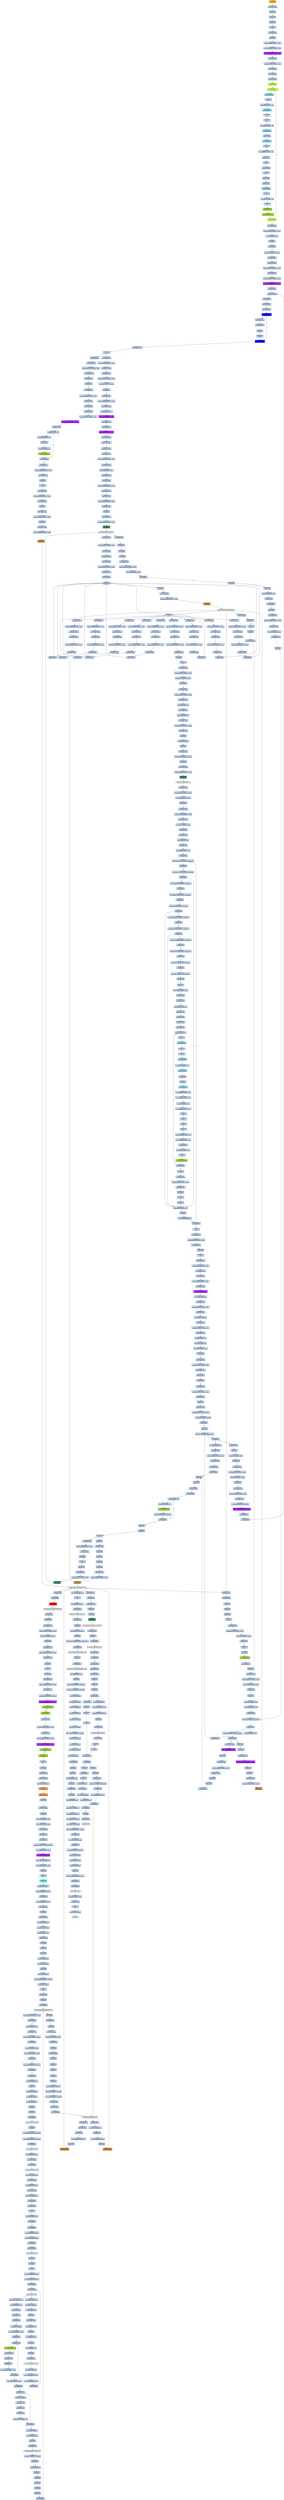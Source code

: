 strict digraph G {
	graph [bgcolor=transparent,
		name=G
	];
	node [color=lightsteelblue,
		fillcolor=lightsteelblue,
		shape=rectangle,
		style=filled
	];
	a0x00419060pushl_ebp	[color=lightgrey,
		fillcolor=orange,
		label="start\npushl %ebp"];
	a0x00419061movl_esp_ebp	[label="0x00419061\nmovl %esp, %ebp"];
	a0x00419060pushl_ebp -> a0x00419061movl_esp_ebp	[color="#000000"];
	a0x00419063pushl_ebx	[label="0x00419063\npushl %ebx"];
	a0x00419061movl_esp_ebp -> a0x00419063pushl_ebx	[color="#000000"];
	a0x00419064pushl_esi	[label="0x00419064\npushl %esi"];
	a0x00419063pushl_ebx -> a0x00419064pushl_esi	[color="#000000"];
	a0x00419065pushl_edi	[label="0x00419065\npushl %edi"];
	a0x00419064pushl_esi -> a0x00419065pushl_edi	[color="#000000"];
	a0x00419066pusha_	[label="0x00419066\npusha "];
	a0x00419065pushl_edi -> a0x00419066pusha_	[color="#000000"];
	a0x00419067call_0x0041906c	[label="0x00419067\ncall 0x0041906c"];
	a0x00419066pusha_ -> a0x00419067call_0x0041906c	[color="#000000"];
	a0x0041906cpopl_ebp	[label="0x0041906c\npopl %ebp"];
	a0x00419067call_0x0041906c -> a0x0041906cpopl_ebp	[color="#000000"];
	a0x0041906dsubl_0x40286cUINT32_ebp	[label="0x0041906d\nsubl $0x40286c<UINT32>, %ebp"];
	a0x0041906cpopl_ebp -> a0x0041906dsubl_0x40286cUINT32_ebp	[color="#000000"];
	a0x00419073movl_0x40345dUINT32_ecx	[label="0x00419073\nmovl $0x40345d<UINT32>, %ecx"];
	a0x0041906dsubl_0x40286cUINT32_ebp -> a0x00419073movl_0x40345dUINT32_ecx	[color="#000000"];
	a0x00419078subl_0x4028c6UINT32_ecx	[color=purple,
		fillcolor=purple,
		label="0x00419078\nsubl $0x4028c6<UINT32>, %ecx"];
	a0x00419073movl_0x40345dUINT32_ecx -> a0x00419078subl_0x4028c6UINT32_ecx	[color="#000000"];
	a0x0041907emovl_ebp_edx	[label="0x0041907e\nmovl %ebp, %edx"];
	a0x00419078subl_0x4028c6UINT32_ecx -> a0x0041907emovl_ebp_edx	[color="#000000"];
	a0x00419080addl_0x4028c6UINT32_edx	[label="0x00419080\naddl $0x4028c6<UINT32>, %edx"];
	a0x0041907emovl_ebp_edx -> a0x00419080addl_0x4028c6UINT32_edx	[color="#000000"];
	a0x00419086leal_edx__edi	[label="0x00419086\nleal (%edx), %edi"];
	a0x00419080addl_0x4028c6UINT32_edx -> a0x00419086leal_edx__edi	[color="#000000"];
	a0x00419088movl_edi_esi	[label="0x00419088\nmovl %edi, %esi"];
	a0x00419086leal_edx__edi -> a0x00419088movl_edi_esi	[color="#000000"];
	a0x0041908axorl_eax_eax	[label="0x0041908a\nxorl %eax, %eax"];
	a0x00419088movl_edi_esi -> a0x0041908axorl_eax_eax	[color="#000000"];
	a0x0041908cjmp_0x00419092	[color=olivedrab1,
		fillcolor=olivedrab1,
		label="0x0041908c\njmp 0x00419092"];
	a0x0041908axorl_eax_eax -> a0x0041908cjmp_0x00419092	[color="#000000"];
	a0x00419092lodsb_ds_esi__al	[color=olivedrab1,
		fillcolor=olivedrab1,
		label="0x00419092\nlodsb %ds:(%esi), %al"];
	a0x0041908cjmp_0x00419092 -> a0x00419092lodsb_ds_esi__al	[color="#000000"];
	a0x00419093jmp_0x00419096	[color=skyblue,
		fillcolor=skyblue,
		label="0x00419093\njmp 0x00419096"];
	a0x00419092lodsb_ds_esi__al -> a0x00419093jmp_0x00419096	[color="#000000"];
	a0x00419096nop_	[label="0x00419096\nnop "];
	a0x00419093jmp_0x00419096 -> a0x00419096nop_	[color="#000000"];
	a0x00419097xorb_0x3cUINT8_al	[label="0x00419097\nxorb $0x3c<UINT8>, %al"];
	a0x00419096nop_ -> a0x00419097xorb_0x3cUINT8_al	[color="#000000"];
	a0x00419099jmp_0x0041909c	[color=skyblue,
		fillcolor=skyblue,
		label="0x00419099\njmp 0x0041909c"];
	a0x00419097xorb_0x3cUINT8_al -> a0x00419099jmp_0x0041909c	[color="#000000"];
	a0x0041909cclc_	[label="0x0041909c\nclc "];
	a0x00419099jmp_0x0041909c -> a0x0041909cclc_	[color="#000000"];
	a0x0041909dclc_	[label="0x0041909d\nclc "];
	a0x0041909cclc_ -> a0x0041909dclc_	[color="#000000"];
	a0x0041909erorb_0x75UINT8_al	[label="0x0041909e\nrorb $0x75<UINT8>, %al"];
	a0x0041909dclc_ -> a0x0041909erorb_0x75UINT8_al	[color="#000000"];
	a0x004190a1jmp_0x004190a4	[color=skyblue,
		fillcolor=skyblue,
		label="0x004190a1\njmp 0x004190a4"];
	a0x0041909erorb_0x75UINT8_al -> a0x004190a1jmp_0x004190a4	[color="#000000"];
	a0x004190a4addb_cl_al	[label="0x004190a4\naddb %cl, %al"];
	a0x004190a1jmp_0x004190a4 -> a0x004190a4addb_cl_al	[color="#000000"];
	a0x004190a6jmp_0x004190a9	[color=skyblue,
		fillcolor=skyblue,
		label="0x004190a6\njmp 0x004190a9"];
	a0x004190a4addb_cl_al -> a0x004190a6jmp_0x004190a9	[color="#000000"];
	a0x004190a9nop_	[label="0x004190a9\nnop "];
	a0x004190a6jmp_0x004190a9 -> a0x004190a9nop_	[color="#000000"];
	a0x004190aarolb_0xffffffb6UINT8_al	[label="0x004190aa\nrolb $0xffffffb6<UINT8>, %al"];
	a0x004190a9nop_ -> a0x004190aarolb_0xffffffb6UINT8_al	[color="#000000"];
	a0x004190adsubb_cl_al	[label="0x004190ad\nsubb %cl, %al"];
	a0x004190aarolb_0xffffffb6UINT8_al -> a0x004190adsubb_cl_al	[color="#000000"];
	a0x004190afnop_	[label="0x004190af\nnop "];
	a0x004190adsubb_cl_al -> a0x004190afnop_	[color="#000000"];
	a0x004190b0jmp_0x004190b3	[label="0x004190b0\njmp 0x004190b3"];
	a0x004190afnop_ -> a0x004190b0jmp_0x004190b3	[color="#000000"];
	a0x004190b3stc_	[label="0x004190b3\nstc "];
	a0x004190b0jmp_0x004190b3 -> a0x004190b3stc_	[color="#000000"];
	a0x004190b4subb_cl_al	[label="0x004190b4\nsubb %cl, %al"];
	a0x004190b3stc_ -> a0x004190b4subb_cl_al	[color="#000000"];
	a0x004190b6addb_cl_al	[label="0x004190b6\naddb %cl, %al"];
	a0x004190b4subb_cl_al -> a0x004190b6addb_cl_al	[color="#000000"];
	a0x004190b8jmp_0x004190bb	[color=skyblue,
		fillcolor=skyblue,
		label="0x004190b8\njmp 0x004190bb"];
	a0x004190b6addb_cl_al -> a0x004190b8jmp_0x004190bb	[color="#000000"];
	a0x004190bbstc_	[label="0x004190bb\nstc "];
	a0x004190b8jmp_0x004190bb -> a0x004190bbstc_	[color="#000000"];
	a0x004190bcrolb_0x1fUINT8_al	[label="0x004190bc\nrolb $0x1f<UINT8>, %al"];
	a0x004190bbstc_ -> a0x004190bcrolb_0x1fUINT8_al	[color="#000000"];
	a0x004190bfclc_	[label="0x004190bf\nclc "];
	a0x004190bcrolb_0x1fUINT8_al -> a0x004190bfclc_	[color="#000000"];
	a0x004190c0jmp_0x004190c3	[color=yellowgreen,
		fillcolor=yellowgreen,
		label="0x004190c0\njmp 0x004190c3"];
	a0x004190bfclc_ -> a0x004190c0jmp_0x004190c3	[color="#000000"];
	a0x004190c3stosb_al_es_edi_	[color=yellowgreen,
		fillcolor=yellowgreen,
		label="0x004190c3\nstosb %al, %es:(%edi)"];
	a0x004190c0jmp_0x004190c3 -> a0x004190c3stosb_al_es_edi_	[color="#000000"];
	a0x004190c4loop_0x00419092	[color=olivedrab1,
		fillcolor=olivedrab1,
		label="0x004190c4\nloop 0x00419092"];
	a0x004190c3stosb_al_es_edi_ -> a0x004190c4loop_0x00419092	[color="#000000"];
	a0x004190c4loop_0x00419092 -> a0x00419092lodsb_ds_esi__al	[color="#000000",
		label=T];
	a0x004190c6movl_ebp_edx	[label="0x004190c6\nmovl %ebp, %edx"];
	a0x004190c4loop_0x00419092 -> a0x004190c6movl_ebp_edx	[color="#000000",
		label=F];
	a0x004190c8addl_0x40321fUINT32_edx	[label="0x004190c8\naddl $0x40321f<UINT32>, %edx"];
	a0x004190c6movl_ebp_edx -> a0x004190c8addl_0x40321fUINT32_edx	[color="#000000"];
	a0x004190cemovl_0x20esp__eax	[label="0x004190ce\nmovl 0x20(%esp), %eax"];
	a0x004190c8addl_0x40321fUINT32_edx -> a0x004190cemovl_0x20esp__eax	[color="#000000"];
	a0x004190d2incl_eax	[label="0x004190d2\nincl %eax"];
	a0x004190cemovl_0x20esp__eax -> a0x004190d2incl_eax	[color="#000000"];
	a0x004190d3js_0x004190dd	[label="0x004190d3\njs 0x004190dd"];
	a0x004190d2incl_eax -> a0x004190d3js_0x004190dd	[color="#000000"];
	a0x004190d5movl_0x1UINT32_edx_	[label="0x004190d5\nmovl $0x1<UINT32>, (%edx)"];
	a0x004190d3js_0x004190dd -> a0x004190d5movl_0x1UINT32_edx_	[color="#000000",
		label=F];
	a0x004190dbjmp_0x004190e3	[label="0x004190db\njmp 0x004190e3"];
	a0x004190d5movl_0x1UINT32_edx_ -> a0x004190dbjmp_0x004190e3	[color="#000000"];
	a0x004190e3movl_ebp_edx	[label="0x004190e3\nmovl %ebp, %edx"];
	a0x004190dbjmp_0x004190e3 -> a0x004190e3movl_ebp_edx	[color="#000000"];
	a0x004190e5addl_0x402866UINT32_edx	[label="0x004190e5\naddl $0x402866<UINT32>, %edx"];
	a0x004190e3movl_ebp_edx -> a0x004190e5addl_0x402866UINT32_edx	[color="#000000"];
	a0x004190ebleal_edx__eax	[label="0x004190eb\nleal (%edx), %eax"];
	a0x004190e5addl_0x402866UINT32_edx -> a0x004190ebleal_edx__eax	[color="#000000"];
	a0x004190edmovl_0x403065UINT32_ecx	[label="0x004190ed\nmovl $0x403065<UINT32>, %ecx"];
	a0x004190ebleal_edx__eax -> a0x004190edmovl_0x403065UINT32_ecx	[color="#000000"];
	a0x004190f2subl_0x402866UINT32_ecx	[color=purple,
		fillcolor=purple,
		label="0x004190f2\nsubl $0x402866<UINT32>, %ecx"];
	a0x004190edmovl_0x403065UINT32_ecx -> a0x004190f2subl_0x402866UINT32_ecx	[color="#000000"];
	a0x004190f8call_0x00419401	[label="0x004190f8\ncall 0x00419401"];
	a0x004190f2subl_0x402866UINT32_ecx -> a0x004190f8call_0x00419401	[color="#000000"];
	a0x00419401movl_eax_edi	[label="0x00419401\nmovl %eax, %edi"];
	a0x004190f8call_0x00419401 -> a0x00419401movl_eax_edi	[color="#000000"];
	a0x00419403xorl_eax_eax	[label="0x00419403\nxorl %eax, %eax"];
	a0x00419401movl_eax_edi -> a0x00419403xorl_eax_eax	[color="#000000"];
	a0x00419405xorl_ebx_ebx	[label="0x00419405\nxorl %ebx, %ebx"];
	a0x00419403xorl_eax_eax -> a0x00419405xorl_ebx_ebx	[color="#000000"];
	a0x00419407xorl_edx_edx	[label="0x00419407\nxorl %edx, %edx"];
	a0x00419405xorl_ebx_ebx -> a0x00419407xorl_edx_edx	[color="#000000"];
	a0x00419409movb_edi__al	[color=blue,
		fillcolor=blue,
		label="0x00419409\nmovb (%edi), %al"];
	a0x00419407xorl_edx_edx -> a0x00419409movb_edi__al	[color="#000000"];
	a0x0041940bmull_edx_eax	[label="0x0041940b\nmull %edx, %eax"];
	a0x00419409movb_edi__al -> a0x0041940bmull_edx_eax	[color="#000000"];
	a0x0041940daddl_eax_ebx	[label="0x0041940d\naddl %eax, %ebx"];
	a0x0041940bmull_edx_eax -> a0x0041940daddl_eax_ebx	[color="#000000"];
	a0x0041940fincl_edx	[label="0x0041940f\nincl %edx"];
	a0x0041940daddl_eax_ebx -> a0x0041940fincl_edx	[color="#000000"];
	a0x00419410incl_edi	[label="0x00419410\nincl %edi"];
	a0x0041940fincl_edx -> a0x00419410incl_edi	[color="#000000"];
	a0x00419411loop_0x00419409	[color=blue,
		fillcolor=blue,
		label="0x00419411\nloop 0x00419409"];
	a0x00419410incl_edi -> a0x00419411loop_0x00419409	[color="#000000"];
	a0x00419411loop_0x00419409 -> a0x00419409movb_edi__al	[color="#000000",
		label=T];
	a0x00419413xchgl_eax_ebx	[label="0x00419413\nxchgl %eax, %ebx"];
	a0x00419411loop_0x00419409 -> a0x00419413xchgl_eax_ebx	[color="#000000",
		label=F];
	a0x00419414ret	[label="0x00419414\nret"];
	a0x00419413xchgl_eax_ebx -> a0x00419414ret	[color="#000000"];
	a0x004190fdmovl_ebp_edx	[label="0x004190fd\nmovl %ebp, %edx"];
	a0x00419414ret -> a0x004190fdmovl_ebp_edx	[color="#000000"];
	a0x00419815jmp_0x00419819	[label="0x00419815\njmp 0x00419819"];
	a0x00419414ret -> a0x00419815jmp_0x00419819	[color="#000000"];
	a0x004190ffaddl_0x40321bUINT32_edx	[label="0x004190ff\naddl $0x40321b<UINT32>, %edx"];
	a0x004190fdmovl_ebp_edx -> a0x004190ffaddl_0x40321bUINT32_edx	[color="#000000"];
	a0x00419105movl_eax_edx_	[label="0x00419105\nmovl %eax, (%edx)"];
	a0x004190ffaddl_0x40321bUINT32_edx -> a0x00419105movl_eax_edx_	[color="#000000"];
	a0x00419107movl_ebp_edx	[label="0x00419107\nmovl %ebp, %edx"];
	a0x00419105movl_eax_edx_ -> a0x00419107movl_ebp_edx	[color="#000000"];
	a0x00419109addl_0x403213UINT32_edx	[label="0x00419109\naddl $0x403213<UINT32>, %edx"];
	a0x00419107movl_ebp_edx -> a0x00419109addl_0x403213UINT32_edx	[color="#000000"];
	a0x0041910ftestl_0x1UINT32_edx_	[label="0x0041910f\ntestl $0x1<UINT32>, (%edx)"];
	a0x00419109addl_0x403213UINT32_edx -> a0x0041910ftestl_0x1UINT32_edx_	[color="#000000"];
	a0x00419115je_0x0041915f	[label="0x00419115\nje 0x0041915f"];
	a0x0041910ftestl_0x1UINT32_edx_ -> a0x00419115je_0x0041915f	[color="#000000"];
	a0x0041915fmovl_ebp_edx	[label="0x0041915f\nmovl %ebp, %edx"];
	a0x00419115je_0x0041915f -> a0x0041915fmovl_ebp_edx	[color="#000000",
		label=T];
	a0x00419161addl_0x40320bUINT32_edx	[label="0x00419161\naddl $0x40320b<UINT32>, %edx"];
	a0x0041915fmovl_ebp_edx -> a0x00419161addl_0x40320bUINT32_edx	[color="#000000"];
	a0x00419167movl_edx__eax	[label="0x00419167\nmovl (%edx), %eax"];
	a0x00419161addl_0x40320bUINT32_edx -> a0x00419167movl_edx__eax	[color="#000000"];
	a0x00419169addl_0x3ceax__eax	[label="0x00419169\naddl 0x3c(%eax), %eax"];
	a0x00419167movl_edx__eax -> a0x00419169addl_0x3ceax__eax	[color="#000000"];
	a0x0041916caddl_0x80UINT32_eax	[color=purple,
		fillcolor=purple,
		label="0x0041916c\naddl $0x80<UINT32>, %eax"];
	a0x00419169addl_0x3ceax__eax -> a0x0041916caddl_0x80UINT32_eax	[color="#000000"];
	a0x00419171movl_eax__ecx	[label="0x00419171\nmovl (%eax), %ecx"];
	a0x0041916caddl_0x80UINT32_eax -> a0x00419171movl_eax__ecx	[color="#000000"];
	a0x00419173addl_edx__ecx	[label="0x00419173\naddl (%edx), %ecx"];
	a0x00419171movl_eax__ecx -> a0x00419173addl_edx__ecx	[color="#000000"];
	a0x00419175addl_0x10UINT8_ecx	[color=purple,
		fillcolor=purple,
		label="0x00419175\naddl $0x10<UINT8>, %ecx"];
	a0x00419173addl_edx__ecx -> a0x00419175addl_0x10UINT8_ecx	[color="#000000"];
	a0x00419178movl_ecx__eax	[label="0x00419178\nmovl (%ecx), %eax"];
	a0x00419175addl_0x10UINT8_ecx -> a0x00419178movl_ecx__eax	[color="#000000"];
	a0x0041917aaddl_edx__eax	[label="0x0041917a\naddl (%edx), %eax"];
	a0x00419178movl_ecx__eax -> a0x0041917aaddl_edx__eax	[color="#000000"];
	a0x0041917cmovl_eax__ebx	[label="0x0041917c\nmovl (%eax), %ebx"];
	a0x0041917aaddl_edx__eax -> a0x0041917cmovl_eax__ebx	[color="#000000"];
	a0x0041917emovl_ebp_edx	[label="0x0041917e\nmovl %ebp, %edx"];
	a0x0041917cmovl_eax__ebx -> a0x0041917emovl_ebp_edx	[color="#000000"];
	a0x00419180addl_0x403397UINT32_edx	[label="0x00419180\naddl $0x403397<UINT32>, %edx"];
	a0x0041917emovl_ebp_edx -> a0x00419180addl_0x403397UINT32_edx	[color="#000000"];
	a0x00419186movl_ebx_edx_	[label="0x00419186\nmovl %ebx, (%edx)"];
	a0x00419180addl_0x403397UINT32_edx -> a0x00419186movl_ebx_edx_	[color="#000000"];
	a0x00419188addl_0x4UINT8_eax	[label="0x00419188\naddl $0x4<UINT8>, %eax"];
	a0x00419186movl_ebx_edx_ -> a0x00419188addl_0x4UINT8_eax	[color="#000000"];
	a0x0041918bmovl_eax__ebx	[label="0x0041918b\nmovl (%eax), %ebx"];
	a0x00419188addl_0x4UINT8_eax -> a0x0041918bmovl_eax__ebx	[color="#000000"];
	a0x0041918dmovl_ebp_edx	[label="0x0041918d\nmovl %ebp, %edx"];
	a0x0041918bmovl_eax__ebx -> a0x0041918dmovl_ebp_edx	[color="#000000"];
	a0x0041918faddl_0x40339bUINT32_edx	[label="0x0041918f\naddl $0x40339b<UINT32>, %edx"];
	a0x0041918dmovl_ebp_edx -> a0x0041918faddl_0x40339bUINT32_edx	[color="#000000"];
	a0x00419195movl_ebx_edx_	[label="0x00419195\nmovl %ebx, (%edx)"];
	a0x0041918faddl_0x40339bUINT32_edx -> a0x00419195movl_ebx_edx_	[color="#000000"];
	a0x00419197movl_ebp_edx	[label="0x00419197\nmovl %ebp, %edx"];
	a0x00419195movl_ebx_edx_ -> a0x00419197movl_ebp_edx	[color="#000000"];
	a0x00419199addl_0x40339fUINT32_edx	[label="0x00419199\naddl $0x40339f<UINT32>, %edx"];
	a0x00419197movl_ebp_edx -> a0x00419199addl_0x40339fUINT32_edx	[color="#000000"];
	a0x0041919fleal_edx__eax	[label="0x0041919f\nleal (%edx), %eax"];
	a0x00419199addl_0x40339fUINT32_edx -> a0x0041919fleal_edx__eax	[color="#000000"];
	a0x004191a1pushl_eax	[label="0x004191a1\npushl %eax"];
	a0x0041919fleal_edx__eax -> a0x004191a1pushl_eax	[color="#000000"];
	a0x004191a2movl_ebp_edx	[label="0x004191a2\nmovl %ebp, %edx"];
	a0x004191a1pushl_eax -> a0x004191a2movl_ebp_edx	[color="#000000"];
	a0x004191a4addl_0x403397UINT32_edx	[label="0x004191a4\naddl $0x403397<UINT32>, %edx"];
	a0x004191a2movl_ebp_edx -> a0x004191a4addl_0x403397UINT32_edx	[color="#000000"];
	a0x004191aacall_edx_	[color=seagreen,
		fillcolor=seagreen,
		label="0x004191aa\ncall (%edx)"];
	a0x004191a4addl_0x403397UINT32_edx -> a0x004191aacall_edx_	[color="#000000"];
	LoadLibraryA_kernel32_dll	[color=lightgrey,
		fillcolor=lightgrey,
		label="LoadLibraryA@kernel32.dll"];
	a0x004191aacall_edx_ -> LoadLibraryA_kernel32_dll	[color="#000000"];
	a0x004191acmovl_ebp_edx	[label="0x004191ac\nmovl %ebp, %edx"];
	LoadLibraryA_kernel32_dll -> a0x004191acmovl_ebp_edx	[color="#000000"];
	a0x0041967atestl_eax_eax	[label="0x0041967a\ntestl %eax, %eax"];
	LoadLibraryA_kernel32_dll -> a0x0041967atestl_eax_eax	[color="#000000"];
	a0x004191aeaddl_0x4033acUINT32_edx	[label="0x004191ae\naddl $0x4033ac<UINT32>, %edx"];
	a0x004191acmovl_ebp_edx -> a0x004191aeaddl_0x4033acUINT32_edx	[color="#000000"];
	a0x004191b4movl_eax_esi	[label="0x004191b4\nmovl %eax, %esi"];
	a0x004191aeaddl_0x4033acUINT32_edx -> a0x004191b4movl_eax_esi	[color="#000000"];
	a0x004191b6movl_eax_edx_	[label="0x004191b6\nmovl %eax, (%edx)"];
	a0x004191b4movl_eax_esi -> a0x004191b6movl_eax_edx_	[color="#000000"];
	a0x004191b8movl_ebp_edx	[label="0x004191b8\nmovl %ebp, %edx"];
	a0x004191b6movl_eax_edx_ -> a0x004191b8movl_ebp_edx	[color="#000000"];
	a0x004191baaddl_0x4033b0UINT32_edx	[label="0x004191ba\naddl $0x4033b0<UINT32>, %edx"];
	a0x004191b8movl_ebp_edx -> a0x004191baaddl_0x4033b0UINT32_edx	[color="#000000"];
	a0x004191c0leal_edx__eax	[label="0x004191c0\nleal (%edx), %eax"];
	a0x004191baaddl_0x4033b0UINT32_edx -> a0x004191c0leal_edx__eax	[color="#000000"];
	a0x004191c2call_0x004192a5	[label="0x004191c2\ncall 0x004192a5"];
	a0x004191c0leal_edx__eax -> a0x004191c2call_0x004192a5	[color="#000000"];
	a0x004192a5pushl_eax	[label="0x004192a5\npushl %eax"];
	a0x004191c2call_0x004192a5 -> a0x004192a5pushl_eax	[color="#000000"];
	a0x004192a6pushl_esi	[label="0x004192a6\npushl %esi"];
	a0x004192a5pushl_eax -> a0x004192a6pushl_esi	[color="#000000"];
	a0x004192a7movl_ebp_edx	[label="0x004192a7\nmovl %ebp, %edx"];
	a0x004192a6pushl_esi -> a0x004192a7movl_ebp_edx	[color="#000000"];
	a0x004192a9addl_0x40339bUINT32_edx	[label="0x004192a9\naddl $0x40339b<UINT32>, %edx"];
	a0x004192a7movl_ebp_edx -> a0x004192a9addl_0x40339bUINT32_edx	[color="#000000"];
	a0x004192afcall_edx_	[color=peru,
		fillcolor=peru,
		label="0x004192af\ncall (%edx)"];
	a0x004192a9addl_0x40339bUINT32_edx -> a0x004192afcall_edx_	[color="#000000"];
	GetProcAddress_kernel32_dll	[color=lightgrey,
		fillcolor=lightgrey,
		label="GetProcAddress@kernel32.dll"];
	a0x004192afcall_edx_ -> GetProcAddress_kernel32_dll	[color="#000000"];
	a0x004192b1ret	[label="0x004192b1\nret"];
	GetProcAddress_kernel32_dll -> a0x004192b1ret	[color="#000000"];
	a0x00419700orl_eax_eax	[label="0x00419700\norl %eax, %eax"];
	GetProcAddress_kernel32_dll -> a0x00419700orl_eax_eax	[color="#000000"];
	a0x00419749testl_eax_eax	[label="0x00419749\ntestl %eax, %eax"];
	GetProcAddress_kernel32_dll -> a0x00419749testl_eax_eax	[color="#000000"];
	a0x004191c7movl_ebp_edx	[label="0x004191c7\nmovl %ebp, %edx"];
	a0x004192b1ret -> a0x004191c7movl_ebp_edx	[color="#000000"];
	a0x004191e0movl_ebp_edx	[label="0x004191e0\nmovl %ebp, %edx"];
	a0x004192b1ret -> a0x004191e0movl_ebp_edx	[color="#000000"];
	a0x004191f9movl_ebp_edx	[label="0x004191f9\nmovl %ebp, %edx"];
	a0x004192b1ret -> a0x004191f9movl_ebp_edx	[color="#000000"];
	a0x00419212movl_ebp_edx	[label="0x00419212\nmovl %ebp, %edx"];
	a0x004192b1ret -> a0x00419212movl_ebp_edx	[color="#000000"];
	a0x0041922bmovl_ebp_edx	[label="0x0041922b\nmovl %ebp, %edx"];
	a0x004192b1ret -> a0x0041922bmovl_ebp_edx	[color="#000000"];
	a0x00419244movl_ebp_edx	[label="0x00419244\nmovl %ebp, %edx"];
	a0x004192b1ret -> a0x00419244movl_ebp_edx	[color="#000000"];
	a0x0041925dmovl_ebp_edx	[label="0x0041925d\nmovl %ebp, %edx"];
	a0x004192b1ret -> a0x0041925dmovl_ebp_edx	[color="#000000"];
	a0x00419276movl_ebp_edx	[label="0x00419276\nmovl %ebp, %edx"];
	a0x004192b1ret -> a0x00419276movl_ebp_edx	[color="#000000"];
	a0x0041928fmovl_ebp_edx	[label="0x0041928f\nmovl %ebp, %edx"];
	a0x004192b1ret -> a0x0041928fmovl_ebp_edx	[color="#000000"];
	a0x004191c9addl_0x4033c1UINT32_edx	[label="0x004191c9\naddl $0x4033c1<UINT32>, %edx"];
	a0x004191c7movl_ebp_edx -> a0x004191c9addl_0x4033c1UINT32_edx	[color="#000000"];
	a0x004191cfmovl_eax_edx_	[label="0x004191cf\nmovl %eax, (%edx)"];
	a0x004191c9addl_0x4033c1UINT32_edx -> a0x004191cfmovl_eax_edx_	[color="#000000"];
	a0x004191d1movl_ebp_edx	[label="0x004191d1\nmovl %ebp, %edx"];
	a0x004191cfmovl_eax_edx_ -> a0x004191d1movl_ebp_edx	[color="#000000"];
	a0x004191d3addl_0x4033c5UINT32_edx	[label="0x004191d3\naddl $0x4033c5<UINT32>, %edx"];
	a0x004191d1movl_ebp_edx -> a0x004191d3addl_0x4033c5UINT32_edx	[color="#000000"];
	a0x004191d9leal_edx__eax	[label="0x004191d9\nleal (%edx), %eax"];
	a0x004191d3addl_0x4033c5UINT32_edx -> a0x004191d9leal_edx__eax	[color="#000000"];
	a0x004191dbcall_0x004192a5	[label="0x004191db\ncall 0x004192a5"];
	a0x004191d9leal_edx__eax -> a0x004191dbcall_0x004192a5	[color="#000000"];
	a0x004191dbcall_0x004192a5 -> a0x004192a5pushl_eax	[color="#000000"];
	a0x004191e2addl_0x4033d4UINT32_edx	[label="0x004191e2\naddl $0x4033d4<UINT32>, %edx"];
	a0x004191e0movl_ebp_edx -> a0x004191e2addl_0x4033d4UINT32_edx	[color="#000000"];
	a0x004191e8movl_eax_edx_	[label="0x004191e8\nmovl %eax, (%edx)"];
	a0x004191e2addl_0x4033d4UINT32_edx -> a0x004191e8movl_eax_edx_	[color="#000000"];
	a0x004191eamovl_ebp_edx	[label="0x004191ea\nmovl %ebp, %edx"];
	a0x004191e8movl_eax_edx_ -> a0x004191eamovl_ebp_edx	[color="#000000"];
	a0x004191ecaddl_0x4033d8UINT32_edx	[label="0x004191ec\naddl $0x4033d8<UINT32>, %edx"];
	a0x004191eamovl_ebp_edx -> a0x004191ecaddl_0x4033d8UINT32_edx	[color="#000000"];
	a0x004191f2leal_edx__eax	[label="0x004191f2\nleal (%edx), %eax"];
	a0x004191ecaddl_0x4033d8UINT32_edx -> a0x004191f2leal_edx__eax	[color="#000000"];
	a0x004191f4call_0x004192a5	[label="0x004191f4\ncall 0x004192a5"];
	a0x004191f2leal_edx__eax -> a0x004191f4call_0x004192a5	[color="#000000"];
	a0x004191f4call_0x004192a5 -> a0x004192a5pushl_eax	[color="#000000"];
	a0x004191fbaddl_0x4033ebUINT32_edx	[label="0x004191fb\naddl $0x4033eb<UINT32>, %edx"];
	a0x004191f9movl_ebp_edx -> a0x004191fbaddl_0x4033ebUINT32_edx	[color="#000000"];
	a0x00419201movl_eax_edx_	[label="0x00419201\nmovl %eax, (%edx)"];
	a0x004191fbaddl_0x4033ebUINT32_edx -> a0x00419201movl_eax_edx_	[color="#000000"];
	a0x00419203movl_ebp_edx	[label="0x00419203\nmovl %ebp, %edx"];
	a0x00419201movl_eax_edx_ -> a0x00419203movl_ebp_edx	[color="#000000"];
	a0x00419205addl_0x4033efUINT32_edx	[label="0x00419205\naddl $0x4033ef<UINT32>, %edx"];
	a0x00419203movl_ebp_edx -> a0x00419205addl_0x4033efUINT32_edx	[color="#000000"];
	a0x0041920bleal_edx__eax	[label="0x0041920b\nleal (%edx), %eax"];
	a0x00419205addl_0x4033efUINT32_edx -> a0x0041920bleal_edx__eax	[color="#000000"];
	a0x0041920dcall_0x004192a5	[label="0x0041920d\ncall 0x004192a5"];
	a0x0041920bleal_edx__eax -> a0x0041920dcall_0x004192a5	[color="#000000"];
	a0x0041920dcall_0x004192a5 -> a0x004192a5pushl_eax	[color="#000000"];
	a0x00419214addl_0x4033fbUINT32_edx	[label="0x00419214\naddl $0x4033fb<UINT32>, %edx"];
	a0x00419212movl_ebp_edx -> a0x00419214addl_0x4033fbUINT32_edx	[color="#000000"];
	a0x0041921amovl_eax_edx_	[label="0x0041921a\nmovl %eax, (%edx)"];
	a0x00419214addl_0x4033fbUINT32_edx -> a0x0041921amovl_eax_edx_	[color="#000000"];
	a0x0041921cmovl_ebp_edx	[label="0x0041921c\nmovl %ebp, %edx"];
	a0x0041921amovl_eax_edx_ -> a0x0041921cmovl_ebp_edx	[color="#000000"];
	a0x0041921eaddl_0x4033ffUINT32_edx	[label="0x0041921e\naddl $0x4033ff<UINT32>, %edx"];
	a0x0041921cmovl_ebp_edx -> a0x0041921eaddl_0x4033ffUINT32_edx	[color="#000000"];
	a0x00419224leal_edx__eax	[label="0x00419224\nleal (%edx), %eax"];
	a0x0041921eaddl_0x4033ffUINT32_edx -> a0x00419224leal_edx__eax	[color="#000000"];
	a0x00419226call_0x004192a5	[label="0x00419226\ncall 0x004192a5"];
	a0x00419224leal_edx__eax -> a0x00419226call_0x004192a5	[color="#000000"];
	a0x00419226call_0x004192a5 -> a0x004192a5pushl_eax	[color="#000000"];
	a0x0041922daddl_0x40340bUINT32_edx	[label="0x0041922d\naddl $0x40340b<UINT32>, %edx"];
	a0x0041922bmovl_ebp_edx -> a0x0041922daddl_0x40340bUINT32_edx	[color="#000000"];
	a0x00419233movl_eax_edx_	[label="0x00419233\nmovl %eax, (%edx)"];
	a0x0041922daddl_0x40340bUINT32_edx -> a0x00419233movl_eax_edx_	[color="#000000"];
	a0x00419235movl_ebp_edx	[label="0x00419235\nmovl %ebp, %edx"];
	a0x00419233movl_eax_edx_ -> a0x00419235movl_ebp_edx	[color="#000000"];
	a0x00419237addl_0x40340fUINT32_edx	[label="0x00419237\naddl $0x40340f<UINT32>, %edx"];
	a0x00419235movl_ebp_edx -> a0x00419237addl_0x40340fUINT32_edx	[color="#000000"];
	a0x0041923dleal_edx__eax	[label="0x0041923d\nleal (%edx), %eax"];
	a0x00419237addl_0x40340fUINT32_edx -> a0x0041923dleal_edx__eax	[color="#000000"];
	a0x0041923fcall_0x004192a5	[label="0x0041923f\ncall 0x004192a5"];
	a0x0041923dleal_edx__eax -> a0x0041923fcall_0x004192a5	[color="#000000"];
	a0x0041923fcall_0x004192a5 -> a0x004192a5pushl_eax	[color="#000000"];
	a0x00419246addl_0x40341aUINT32_edx	[label="0x00419246\naddl $0x40341a<UINT32>, %edx"];
	a0x00419244movl_ebp_edx -> a0x00419246addl_0x40341aUINT32_edx	[color="#000000"];
	a0x0041924cmovl_eax_edx_	[label="0x0041924c\nmovl %eax, (%edx)"];
	a0x00419246addl_0x40341aUINT32_edx -> a0x0041924cmovl_eax_edx_	[color="#000000"];
	a0x0041924emovl_ebp_edx	[label="0x0041924e\nmovl %ebp, %edx"];
	a0x0041924cmovl_eax_edx_ -> a0x0041924emovl_ebp_edx	[color="#000000"];
	a0x00419250addl_0x40341eUINT32_edx	[label="0x00419250\naddl $0x40341e<UINT32>, %edx"];
	a0x0041924emovl_ebp_edx -> a0x00419250addl_0x40341eUINT32_edx	[color="#000000"];
	a0x00419256leal_edx__eax	[label="0x00419256\nleal (%edx), %eax"];
	a0x00419250addl_0x40341eUINT32_edx -> a0x00419256leal_edx__eax	[color="#000000"];
	a0x00419258call_0x004192a5	[label="0x00419258\ncall 0x004192a5"];
	a0x00419256leal_edx__eax -> a0x00419258call_0x004192a5	[color="#000000"];
	a0x00419258call_0x004192a5 -> a0x004192a5pushl_eax	[color="#000000"];
	a0x0041925faddl_0x403427UINT32_edx	[label="0x0041925f\naddl $0x403427<UINT32>, %edx"];
	a0x0041925dmovl_ebp_edx -> a0x0041925faddl_0x403427UINT32_edx	[color="#000000"];
	a0x00419265movl_eax_edx_	[label="0x00419265\nmovl %eax, (%edx)"];
	a0x0041925faddl_0x403427UINT32_edx -> a0x00419265movl_eax_edx_	[color="#000000"];
	a0x00419267movl_ebp_edx	[label="0x00419267\nmovl %ebp, %edx"];
	a0x00419265movl_eax_edx_ -> a0x00419267movl_ebp_edx	[color="#000000"];
	a0x00419269addl_0x40342bUINT32_edx	[label="0x00419269\naddl $0x40342b<UINT32>, %edx"];
	a0x00419267movl_ebp_edx -> a0x00419269addl_0x40342bUINT32_edx	[color="#000000"];
	a0x0041926fleal_edx__eax	[label="0x0041926f\nleal (%edx), %eax"];
	a0x00419269addl_0x40342bUINT32_edx -> a0x0041926fleal_edx__eax	[color="#000000"];
	a0x00419271call_0x004192a5	[label="0x00419271\ncall 0x004192a5"];
	a0x0041926fleal_edx__eax -> a0x00419271call_0x004192a5	[color="#000000"];
	a0x00419271call_0x004192a5 -> a0x004192a5pushl_eax	[color="#000000"];
	a0x00419278addl_0x403437UINT32_edx	[label="0x00419278\naddl $0x403437<UINT32>, %edx"];
	a0x00419276movl_ebp_edx -> a0x00419278addl_0x403437UINT32_edx	[color="#000000"];
	a0x0041927emovl_eax_edx_	[label="0x0041927e\nmovl %eax, (%edx)"];
	a0x00419278addl_0x403437UINT32_edx -> a0x0041927emovl_eax_edx_	[color="#000000"];
	a0x00419280movl_ebp_edx	[label="0x00419280\nmovl %ebp, %edx"];
	a0x0041927emovl_eax_edx_ -> a0x00419280movl_ebp_edx	[color="#000000"];
	a0x00419282addl_0x40343bUINT32_edx	[label="0x00419282\naddl $0x40343b<UINT32>, %edx"];
	a0x00419280movl_ebp_edx -> a0x00419282addl_0x40343bUINT32_edx	[color="#000000"];
	a0x00419288leal_edx__eax	[label="0x00419288\nleal (%edx), %eax"];
	a0x00419282addl_0x40343bUINT32_edx -> a0x00419288leal_edx__eax	[color="#000000"];
	a0x0041928acall_0x004192a5	[label="0x0041928a\ncall 0x004192a5"];
	a0x00419288leal_edx__eax -> a0x0041928acall_0x004192a5	[color="#000000"];
	a0x0041928acall_0x004192a5 -> a0x004192a5pushl_eax	[color="#000000"];
	a0x00419291addl_0x403447UINT32_edx	[label="0x00419291\naddl $0x403447<UINT32>, %edx"];
	a0x0041928fmovl_ebp_edx -> a0x00419291addl_0x403447UINT32_edx	[color="#000000"];
	a0x00419297movl_eax_edx_	[label="0x00419297\nmovl %eax, (%edx)"];
	a0x00419291addl_0x403447UINT32_edx -> a0x00419297movl_eax_edx_	[color="#000000"];
	a0x00419299movl_ebp_edx	[label="0x00419299\nmovl %ebp, %edx"];
	a0x00419297movl_eax_edx_ -> a0x00419299movl_ebp_edx	[color="#000000"];
	a0x0041929baddl_0x402ab2UINT32_edx	[label="0x0041929b\naddl $0x402ab2<UINT32>, %edx"];
	a0x00419299movl_ebp_edx -> a0x0041929baddl_0x402ab2UINT32_edx	[color="#000000"];
	a0x004192a1leal_edx__eax	[label="0x004192a1\nleal (%edx), %eax"];
	a0x0041929baddl_0x402ab2UINT32_edx -> a0x004192a1leal_edx__eax	[color="#000000"];
	a0x004192a3pushl_eax	[label="0x004192a3\npushl %eax"];
	a0x004192a1leal_edx__eax -> a0x004192a3pushl_eax	[color="#000000"];
	a0x004192a4ret	[label="0x004192a4\nret"];
	a0x004192a3pushl_eax -> a0x004192a4ret	[color="#000000"];
	a0x004192b2movl_ebp_edx	[label="0x004192b2\nmovl %ebp, %edx"];
	a0x004192a4ret -> a0x004192b2movl_ebp_edx	[color="#000000"];
	a0x004192b4addl_0x403213UINT32_edx	[label="0x004192b4\naddl $0x403213<UINT32>, %edx"];
	a0x004192b2movl_ebp_edx -> a0x004192b4addl_0x403213UINT32_edx	[color="#000000"];
	a0x004192batestl_0x10UINT32_edx_	[label="0x004192ba\ntestl $0x10<UINT32>, (%edx)"];
	a0x004192b4addl_0x403213UINT32_edx -> a0x004192batestl_0x10UINT32_edx_	[color="#000000"];
	a0x004192c0je_0x004192fd	[label="0x004192c0\nje 0x004192fd"];
	a0x004192batestl_0x10UINT32_edx_ -> a0x004192c0je_0x004192fd	[color="#000000"];
	a0x004192fdmovl_ebp_edx	[label="0x004192fd\nmovl %ebp, %edx"];
	a0x004192c0je_0x004192fd -> a0x004192fdmovl_ebp_edx	[color="#000000",
		label=T];
	a0x004192ffaddl_0x40320bUINT32_edx	[label="0x004192ff\naddl $0x40320b<UINT32>, %edx"];
	a0x004192fdmovl_ebp_edx -> a0x004192ffaddl_0x40320bUINT32_edx	[color="#000000"];
	a0x00419305movl_edx__edi	[label="0x00419305\nmovl (%edx), %edi"];
	a0x004192ffaddl_0x40320bUINT32_edx -> a0x00419305movl_edx__edi	[color="#000000"];
	a0x00419307addl_0x3cedi__edi	[label="0x00419307\naddl 0x3c(%edi), %edi"];
	a0x00419305movl_edx__edi -> a0x00419307addl_0x3cedi__edi	[color="#000000"];
	a0x0041930amovl_edx__esi	[label="0x0041930a\nmovl (%edx), %esi"];
	a0x00419307addl_0x3cedi__edi -> a0x0041930amovl_edx__esi	[color="#000000"];
	a0x0041930cmovl_0x54edi__ecx	[label="0x0041930c\nmovl 0x54(%edi), %ecx"];
	a0x0041930amovl_edx__esi -> a0x0041930cmovl_0x54edi__ecx	[color="#000000"];
	a0x0041930fmovl_ebp_edx	[label="0x0041930f\nmovl %ebp, %edx"];
	a0x0041930cmovl_0x54edi__ecx -> a0x0041930fmovl_ebp_edx	[color="#000000"];
	a0x00419311addl_0x403479UINT32_edx	[label="0x00419311\naddl $0x403479<UINT32>, %edx"];
	a0x0041930fmovl_ebp_edx -> a0x00419311addl_0x403479UINT32_edx	[color="#000000"];
	a0x00419317leal_edx__eax	[label="0x00419317\nleal (%edx), %eax"];
	a0x00419311addl_0x403479UINT32_edx -> a0x00419317leal_edx__eax	[color="#000000"];
	a0x00419319pushl_eax	[label="0x00419319\npushl %eax"];
	a0x00419317leal_edx__eax -> a0x00419319pushl_eax	[color="#000000"];
	a0x0041931apushl_0x4UINT8	[label="0x0041931a\npushl $0x4<UINT8>"];
	a0x00419319pushl_eax -> a0x0041931apushl_0x4UINT8	[color="#000000"];
	a0x0041931cpushl_ecx	[label="0x0041931c\npushl %ecx"];
	a0x0041931apushl_0x4UINT8 -> a0x0041931cpushl_ecx	[color="#000000"];
	a0x0041931dmovl_ebp_edx	[label="0x0041931d\nmovl %ebp, %edx"];
	a0x0041931cpushl_ecx -> a0x0041931dmovl_ebp_edx	[color="#000000"];
	a0x0041931faddl_0x40320bUINT32_edx	[label="0x0041931f\naddl $0x40320b<UINT32>, %edx"];
	a0x0041931dmovl_ebp_edx -> a0x0041931faddl_0x40320bUINT32_edx	[color="#000000"];
	a0x00419325pushl_edx_	[label="0x00419325\npushl (%edx)"];
	a0x0041931faddl_0x40320bUINT32_edx -> a0x00419325pushl_edx_	[color="#000000"];
	a0x00419327movl_ebp_edx	[label="0x00419327\nmovl %ebp, %edx"];
	a0x00419325pushl_edx_ -> a0x00419327movl_ebp_edx	[color="#000000"];
	a0x00419329addl_0x4033d4UINT32_edx	[label="0x00419329\naddl $0x4033d4<UINT32>, %edx"];
	a0x00419327movl_ebp_edx -> a0x00419329addl_0x4033d4UINT32_edx	[color="#000000"];
	a0x0041932fcall_edx_	[color=seagreen,
		fillcolor=seagreen,
		label="0x0041932f\ncall (%edx)"];
	a0x00419329addl_0x4033d4UINT32_edx -> a0x0041932fcall_edx_	[color="#000000"];
	VirtualProtect_Kernel32_dll	[color=lightgrey,
		fillcolor=lightgrey,
		label="VirtualProtect@Kernel32.dll"];
	a0x0041932fcall_edx_ -> VirtualProtect_Kernel32_dll	[color="#000000"];
	a0x00419331movl_ebp_edx	[label="0x00419331\nmovl %ebp, %edx"];
	VirtualProtect_Kernel32_dll -> a0x00419331movl_ebp_edx	[color="#000000"];
	a0x00419333addl_0x403213UINT32_edx	[label="0x00419333\naddl $0x403213<UINT32>, %edx"];
	a0x00419331movl_ebp_edx -> a0x00419333addl_0x403213UINT32_edx	[color="#000000"];
	a0x00419339testl_0x8UINT32_edx_	[label="0x00419339\ntestl $0x8<UINT32>, (%edx)"];
	a0x00419333addl_0x403213UINT32_edx -> a0x00419339testl_0x8UINT32_edx_	[color="#000000"];
	a0x0041933fje_0x0041942e	[label="0x0041933f\nje 0x0041942e"];
	a0x00419339testl_0x8UINT32_edx_ -> a0x0041933fje_0x0041942e	[color="#000000"];
	a0x0041942emovl_ebp_edx	[label="0x0041942e\nmovl %ebp, %edx"];
	a0x0041933fje_0x0041942e -> a0x0041942emovl_ebp_edx	[color="#000000",
		label=T];
	a0x00419430addl_0x40320bUINT32_edx	[label="0x00419430\naddl $0x40320b<UINT32>, %edx"];
	a0x0041942emovl_ebp_edx -> a0x00419430addl_0x40320bUINT32_edx	[color="#000000"];
	a0x00419436movl_edx__eax	[label="0x00419436\nmovl (%edx), %eax"];
	a0x00419430addl_0x40320bUINT32_edx -> a0x00419436movl_edx__eax	[color="#000000"];
	a0x00419438movl_0x1UINT32_ebx	[label="0x00419438\nmovl $0x1<UINT32>, %ebx"];
	a0x00419436movl_edx__eax -> a0x00419438movl_0x1UINT32_ebx	[color="#000000"];
	a0x0041943dcall_0x00419494	[label="0x0041943d\ncall 0x00419494"];
	a0x00419438movl_0x1UINT32_ebx -> a0x0041943dcall_0x00419494	[color="#000000"];
	a0x00419494movl_eax_edi	[label="0x00419494\nmovl %eax, %edi"];
	a0x0041943dcall_0x00419494 -> a0x00419494movl_eax_edi	[color="#000000"];
	a0x00419496addl_0x3cedi__edi	[label="0x00419496\naddl 0x3c(%edi), %edi"];
	a0x00419494movl_eax_edi -> a0x00419496addl_0x3cedi__edi	[color="#000000"];
	a0x00419499movl_edi_esi	[label="0x00419499\nmovl %edi, %esi"];
	a0x00419496addl_0x3cedi__edi -> a0x00419499movl_edi_esi	[color="#000000"];
	a0x0041949baddl_0xf8UINT32_esi	[label="0x0041949b\naddl $0xf8<UINT32>, %esi"];
	a0x00419499movl_edi_esi -> a0x0041949baddl_0xf8UINT32_esi	[color="#000000"];
	a0x004194a1xorl_edx_edx	[label="0x004194a1\nxorl %edx, %edx"];
	a0x0041949baddl_0xf8UINT32_esi -> a0x004194a1xorl_edx_edx	[color="#000000"];
	a0x004194a3cmpl_0x63727372UINT32_ds_esi_	[label="0x004194a3\ncmpl $0x63727372<UINT32>, %ds:(%esi)"];
	a0x004194a1xorl_edx_edx -> a0x004194a3cmpl_0x63727372UINT32_ds_esi_	[color="#000000"];
	a0x004194aaje_0x0041953f	[label="0x004194aa\nje 0x0041953f"];
	a0x004194a3cmpl_0x63727372UINT32_ds_esi_ -> a0x004194aaje_0x0041953f	[color="#000000"];
	a0x004194b0cmpl_0x7273722eUINT32_ds_esi_	[label="0x004194b0\ncmpl $0x7273722e<UINT32>, %ds:(%esi)"];
	a0x004194aaje_0x0041953f -> a0x004194b0cmpl_0x7273722eUINT32_ds_esi_	[color="#000000",
		label=F];
	a0x004194b7je_0x0041953f	[label="0x004194b7\nje 0x0041953f"];
	a0x004194b0cmpl_0x7273722eUINT32_ds_esi_ -> a0x004194b7je_0x0041953f	[color="#000000"];
	a0x004194bdcmpl_0x6f6c6572UINT32_ds_esi_	[label="0x004194bd\ncmpl $0x6f6c6572<UINT32>, %ds:(%esi)"];
	a0x004194b7je_0x0041953f -> a0x004194bdcmpl_0x6f6c6572UINT32_ds_esi_	[color="#000000",
		label=F];
	a0x0041953faddl_0x28UINT8_esi	[label="0x0041953f\naddl $0x28<UINT8>, %esi"];
	a0x004194b7je_0x0041953f -> a0x0041953faddl_0x28UINT8_esi	[color="#000000",
		label=T];
	a0x004194c4je_0x0041953f	[label="0x004194c4\nje 0x0041953f"];
	a0x004194bdcmpl_0x6f6c6572UINT32_ds_esi_ -> a0x004194c4je_0x0041953f	[color="#000000"];
	a0x004194c6cmpl_0x6c65722eUINT32_ds_esi_	[label="0x004194c6\ncmpl $0x6c65722e<UINT32>, %ds:(%esi)"];
	a0x004194c4je_0x0041953f -> a0x004194c6cmpl_0x6c65722eUINT32_ds_esi_	[color="#000000",
		label=F];
	a0x004194cdje_0x0041953f	[label="0x004194cd\nje 0x0041953f"];
	a0x004194c6cmpl_0x6c65722eUINT32_ds_esi_ -> a0x004194cdje_0x0041953f	[color="#000000"];
	a0x004194cfcmpl_0x4379UINT32_ds_esi_	[label="0x004194cf\ncmpl $0x4379<UINT32>, %ds:(%esi)"];
	a0x004194cdje_0x0041953f -> a0x004194cfcmpl_0x4379UINT32_ds_esi_	[color="#000000",
		label=F];
	a0x004194d6je_0x0041953f	[label="0x004194d6\nje 0x0041953f"];
	a0x004194cfcmpl_0x4379UINT32_ds_esi_ -> a0x004194d6je_0x0041953f	[color="#000000"];
	a0x004194d8cmpl_0x6164652eUINT32_ds_esi_	[label="0x004194d8\ncmpl $0x6164652e<UINT32>, %ds:(%esi)"];
	a0x004194d6je_0x0041953f -> a0x004194d8cmpl_0x6164652eUINT32_ds_esi_	[color="#000000",
		label=F];
	a0x004194d6je_0x0041953f -> a0x0041953faddl_0x28UINT8_esi	[color="#000000",
		label=T];
	a0x004194dfje_0x0041953f	[label="0x004194df\nje 0x0041953f"];
	a0x004194d8cmpl_0x6164652eUINT32_ds_esi_ -> a0x004194dfje_0x0041953f	[color="#000000"];
	a0x004194e1cmpl_0x6164722eUINT32_ds_esi_	[label="0x004194e1\ncmpl $0x6164722e<UINT32>, %ds:(%esi)"];
	a0x004194dfje_0x0041953f -> a0x004194e1cmpl_0x6164722eUINT32_ds_esi_	[color="#000000",
		label=F];
	a0x004194e8je_0x0041953f	[label="0x004194e8\nje 0x0041953f"];
	a0x004194e1cmpl_0x6164722eUINT32_ds_esi_ -> a0x004194e8je_0x0041953f	[color="#000000"];
	a0x004194eacmpl_0x6164692eUINT32_ds_esi_	[label="0x004194ea\ncmpl $0x6164692e<UINT32>, %ds:(%esi)"];
	a0x004194e8je_0x0041953f -> a0x004194eacmpl_0x6164692eUINT32_ds_esi_	[color="#000000",
		label=F];
	a0x004194e8je_0x0041953f -> a0x0041953faddl_0x28UINT8_esi	[color="#000000",
		label=T];
	a0x004194f1je_0x0041953f	[label="0x004194f1\nje 0x0041953f"];
	a0x004194eacmpl_0x6164692eUINT32_ds_esi_ -> a0x004194f1je_0x0041953f	[color="#000000"];
	a0x004194f3cmpl_0x736c742eUINT32_ds_esi_	[label="0x004194f3\ncmpl $0x736c742e<UINT32>, %ds:(%esi)"];
	a0x004194f1je_0x0041953f -> a0x004194f3cmpl_0x736c742eUINT32_ds_esi_	[color="#000000",
		label=F];
	a0x004194faje_0x0041953f	[label="0x004194fa\nje 0x0041953f"];
	a0x004194f3cmpl_0x736c742eUINT32_ds_esi_ -> a0x004194faje_0x0041953f	[color="#000000"];
	a0x004194fccmpl_0x0UINT8_ds_0x14esi_	[label="0x004194fc\ncmpl $0x0<UINT8>, %ds:0x14(%esi)"];
	a0x004194faje_0x0041953f -> a0x004194fccmpl_0x0UINT8_ds_0x14esi_	[color="#000000",
		label=F];
	a0x00419501je_0x0041953f	[label="0x00419501\nje 0x0041953f"];
	a0x004194fccmpl_0x0UINT8_ds_0x14esi_ -> a0x00419501je_0x0041953f	[color="#000000"];
	a0x00419503cmpl_0x0UINT8_ds_0x10esi_	[label="0x00419503\ncmpl $0x0<UINT8>, %ds:0x10(%esi)"];
	a0x00419501je_0x0041953f -> a0x00419503cmpl_0x0UINT8_ds_0x10esi_	[color="#000000",
		label=F];
	a0x00419508je_0x0041953f	[label="0x00419508\nje 0x0041953f"];
	a0x00419503cmpl_0x0UINT8_ds_0x10esi_ -> a0x00419508je_0x0041953f	[color="#000000"];
	a0x0041950apusha_	[label="0x0041950a\npusha "];
	a0x00419508je_0x0041953f -> a0x0041950apusha_	[color="#000000",
		label=F];
	a0x0041950bmovl_ds_0x10esi__ecx	[label="0x0041950b\nmovl %ds:0x10(%esi), %ecx"];
	a0x0041950apusha_ -> a0x0041950bmovl_ds_0x10esi__ecx	[color="#000000"];
	a0x0041950forl_ebx_ebx	[label="0x0041950f\norl %ebx, %ebx"];
	a0x0041950bmovl_ds_0x10esi__ecx -> a0x0041950forl_ebx_ebx	[color="#000000"];
	a0x00419511jne_0x00419520	[label="0x00419511\njne 0x00419520"];
	a0x0041950forl_ebx_ebx -> a0x00419511jne_0x00419520	[color="#000000"];
	a0x00419520movl_ds_0xcesi__esi	[label="0x00419520\nmovl %ds:0xc(%esi), %esi"];
	a0x00419511jne_0x00419520 -> a0x00419520movl_ds_0xcesi__esi	[color="#000000",
		label=T];
	a0x00419524addl_eax_esi	[label="0x00419524\naddl %eax, %esi"];
	a0x00419520movl_ds_0xcesi__esi -> a0x00419524addl_eax_esi	[color="#000000"];
	a0x00419526call_0x0041944e	[label="0x00419526\ncall 0x0041944e"];
	a0x00419524addl_eax_esi -> a0x00419526call_0x0041944e	[color="#000000"];
	a0x0041944emovl_esi_edi	[label="0x0041944e\nmovl %esi, %edi"];
	a0x00419526call_0x0041944e -> a0x0041944emovl_esi_edi	[color="#000000"];
	a0x00419450jmp_0x00419456	[label="0x00419450\njmp 0x00419456"];
	a0x0041944emovl_esi_edi -> a0x00419450jmp_0x00419456	[color="#000000"];
	a0x00419456lodsb_ds_esi__al	[label="0x00419456\nlodsb %ds:(%esi), %al"];
	a0x00419450jmp_0x00419456 -> a0x00419456lodsb_ds_esi__al	[color="#000000"];
	a0x00419457nop_	[label="0x00419457\nnop "];
	a0x00419456lodsb_ds_esi__al -> a0x00419457nop_	[color="#000000"];
	a0x00419458jmp_0x0041945b	[color=skyblue,
		fillcolor=skyblue,
		label="0x00419458\njmp 0x0041945b"];
	a0x00419457nop_ -> a0x00419458jmp_0x0041945b	[color="#000000"];
	a0x0041945bstc_	[label="0x0041945b\nstc "];
	a0x00419458jmp_0x0041945b -> a0x0041945bstc_	[color="#000000"];
	a0x0041945cstc_	[label="0x0041945c\nstc "];
	a0x0041945bstc_ -> a0x0041945cstc_	[color="#000000"];
	a0x0041945djmp_0x00419460	[color=skyblue,
		fillcolor=skyblue,
		label="0x0041945d\njmp 0x00419460"];
	a0x0041945cstc_ -> a0x0041945djmp_0x00419460	[color="#000000"];
	a0x00419460subb_0x47UINT8_al	[label="0x00419460\nsubb $0x47<UINT8>, %al"];
	a0x0041945djmp_0x00419460 -> a0x00419460subb_0x47UINT8_al	[color="#000000"];
	a0x00419462jmp_0x00419465	[color=skyblue,
		fillcolor=skyblue,
		label="0x00419462\njmp 0x00419465"];
	a0x00419460subb_0x47UINT8_al -> a0x00419462jmp_0x00419465	[color="#000000"];
	a0x00419465subb_cl_al	[label="0x00419465\nsubb %cl, %al"];
	a0x00419462jmp_0x00419465 -> a0x00419465subb_cl_al	[color="#000000"];
	a0x00419467decb_al	[label="0x00419467\ndecb %al"];
	a0x00419465subb_cl_al -> a0x00419467decb_al	[color="#000000"];
	a0x00419469jmp_0x0041946c	[color=skyblue,
		fillcolor=skyblue,
		label="0x00419469\njmp 0x0041946c"];
	a0x00419467decb_al -> a0x00419469jmp_0x0041946c	[color="#000000"];
	a0x0041946crorb_0xfffffff4UINT8_al	[label="0x0041946c\nrorb $0xfffffff4<UINT8>, %al"];
	a0x00419469jmp_0x0041946c -> a0x0041946crorb_0xfffffff4UINT8_al	[color="#000000"];
	a0x0041946frorb_0xffffffcfUINT8_al	[label="0x0041946f\nrorb $0xffffffcf<UINT8>, %al"];
	a0x0041946crorb_0xfffffff4UINT8_al -> a0x0041946frorb_0xffffffcfUINT8_al	[color="#000000"];
	a0x00419472rolb_0x50UINT8_al	[label="0x00419472\nrolb $0x50<UINT8>, %al"];
	a0x0041946frorb_0xffffffcfUINT8_al -> a0x00419472rolb_0x50UINT8_al	[color="#000000"];
	a0x00419475xorb_0xffffffb7UINT8_al	[label="0x00419475\nxorb $0xffffffb7<UINT8>, %al"];
	a0x00419472rolb_0x50UINT8_al -> a0x00419475xorb_0xffffffb7UINT8_al	[color="#000000"];
	a0x00419477nop_	[label="0x00419477\nnop "];
	a0x00419475xorb_0xffffffb7UINT8_al -> a0x00419477nop_	[color="#000000"];
	a0x00419478nop_	[label="0x00419478\nnop "];
	a0x00419477nop_ -> a0x00419478nop_	[color="#000000"];
	a0x00419479nop_	[label="0x00419479\nnop "];
	a0x00419478nop_ -> a0x00419479nop_	[color="#000000"];
	a0x0041947aclc_	[label="0x0041947a\nclc "];
	a0x00419479nop_ -> a0x0041947aclc_	[color="#000000"];
	a0x0041947baddb_0xffffffbbUINT8_al	[label="0x0041947b\naddb $0xffffffbb<UINT8>, %al"];
	a0x0041947aclc_ -> a0x0041947baddb_0xffffffbbUINT8_al	[color="#000000"];
	a0x0041947drorb_0xffffffafUINT8_al	[label="0x0041947d\nrorb $0xffffffaf<UINT8>, %al"];
	a0x0041947baddb_0xffffffbbUINT8_al -> a0x0041947drorb_0xffffffafUINT8_al	[color="#000000"];
	a0x00419480jmp_0x00419483	[label="0x00419480\njmp 0x00419483"];
	a0x0041947drorb_0xffffffafUINT8_al -> a0x00419480jmp_0x00419483	[color="#000000"];
	a0x00419483rorb_0x6cUINT8_al	[label="0x00419483\nrorb $0x6c<UINT8>, %al"];
	a0x00419480jmp_0x00419483 -> a0x00419483rorb_0x6cUINT8_al	[color="#000000"];
	a0x00419486stc_	[label="0x00419486\nstc "];
	a0x00419483rorb_0x6cUINT8_al -> a0x00419486stc_	[color="#000000"];
	a0x00419487stosb_al_es_edi_	[color=yellowgreen,
		fillcolor=yellowgreen,
		label="0x00419487\nstosb %al, %es:(%edi)"];
	a0x00419486stc_ -> a0x00419487stosb_al_es_edi_	[color="#000000"];
	a0x00419488loop_0x00419456	[label="0x00419488\nloop 0x00419456"];
	a0x00419487stosb_al_es_edi_ -> a0x00419488loop_0x00419456	[color="#000000"];
	a0x00419488loop_0x00419456 -> a0x00419456lodsb_ds_esi__al	[color="#000000",
		label=T];
	a0x0041948aret	[label="0x0041948a\nret"];
	a0x00419488loop_0x00419456 -> a0x0041948aret	[color="#000000",
		label=F];
	a0x0041952bmovl_ebp_edx	[label="0x0041952b\nmovl %ebp, %edx"];
	a0x0041948aret -> a0x0041952bmovl_ebp_edx	[color="#000000"];
	a0x0041952daddl_0x402d3eUINT32_edx	[label="0x0041952d\naddl $0x402d3e<UINT32>, %edx"];
	a0x0041952bmovl_ebp_edx -> a0x0041952daddl_0x402d3eUINT32_edx	[color="#000000"];
	a0x00419533leal_edx__eax	[label="0x00419533\nleal (%edx), %eax"];
	a0x0041952daddl_0x402d3eUINT32_edx -> a0x00419533leal_edx__eax	[color="#000000"];
	a0x00419535pushl_eax	[label="0x00419535\npushl %eax"];
	a0x00419533leal_edx__eax -> a0x00419535pushl_eax	[color="#000000"];
	a0x00419536ret	[label="0x00419536\nret"];
	a0x00419535pushl_eax -> a0x00419536ret	[color="#000000"];
	a0x0041953epopa_	[label="0x0041953e\npopa "];
	a0x00419536ret -> a0x0041953epopa_	[color="#000000"];
	a0x0041953epopa_ -> a0x0041953faddl_0x28UINT8_esi	[color="#000000"];
	a0x00419542incl_edx	[label="0x00419542\nincl %edx"];
	a0x0041953faddl_0x28UINT8_esi -> a0x00419542incl_edx	[color="#000000"];
	a0x00419543cmpw_ds_0x6edi__dx	[label="0x00419543\ncmpw %ds:0x6(%edi), %dx"];
	a0x00419542incl_edx -> a0x00419543cmpw_ds_0x6edi__dx	[color="#000000"];
	a0x00419548jne_0x004194a3	[label="0x00419548\njne 0x004194a3"];
	a0x00419543cmpw_ds_0x6edi__dx -> a0x00419548jne_0x004194a3	[color="#000000"];
	a0x00419548jne_0x004194a3 -> a0x004194a3cmpl_0x63727372UINT32_ds_esi_	[color="#000000",
		label=T];
	a0x0041954eret	[label="0x0041954e\nret"];
	a0x00419548jne_0x004194a3 -> a0x0041954eret	[color="#000000",
		label=F];
	a0x00419442movl_ebp_edx	[label="0x00419442\nmovl %ebp, %edx"];
	a0x0041954eret -> a0x00419442movl_ebp_edx	[color="#000000"];
	a0x00419444addl_0x402d4fUINT32_edx	[label="0x00419444\naddl $0x402d4f<UINT32>, %edx"];
	a0x00419442movl_ebp_edx -> a0x00419444addl_0x402d4fUINT32_edx	[color="#000000"];
	a0x0041944aleal_edx__eax	[label="0x0041944a\nleal (%edx), %eax"];
	a0x00419444addl_0x402d4fUINT32_edx -> a0x0041944aleal_edx__eax	[color="#000000"];
	a0x0041944cpushl_eax	[label="0x0041944c\npushl %eax"];
	a0x0041944aleal_edx__eax -> a0x0041944cpushl_eax	[color="#000000"];
	a0x0041944dret	[label="0x0041944d\nret"];
	a0x0041944cpushl_eax -> a0x0041944dret	[color="#000000"];
	a0x0041954fmovl_ebp_edx	[label="0x0041954f\nmovl %ebp, %edx"];
	a0x0041944dret -> a0x0041954fmovl_ebp_edx	[color="#000000"];
	a0x00419551addl_0x40320bUINT32_edx	[label="0x00419551\naddl $0x40320b<UINT32>, %edx"];
	a0x0041954fmovl_ebp_edx -> a0x00419551addl_0x40320bUINT32_edx	[color="#000000"];
	a0x00419557movl_edx__ebx	[label="0x00419557\nmovl (%edx), %ebx"];
	a0x00419551addl_0x40320bUINT32_edx -> a0x00419557movl_edx__ebx	[color="#000000"];
	a0x00419559movl_ebp_edx	[label="0x00419559\nmovl %ebp, %edx"];
	a0x00419557movl_edx__ebx -> a0x00419559movl_ebp_edx	[color="#000000"];
	a0x0041955baddl_0x40320fUINT32_edx	[label="0x0041955b\naddl $0x40320f<UINT32>, %edx"];
	a0x00419559movl_ebp_edx -> a0x0041955baddl_0x40320fUINT32_edx	[color="#000000"];
	a0x00419561addl_edx__ebx	[label="0x00419561\naddl (%edx), %ebx"];
	a0x0041955baddl_0x40320fUINT32_edx -> a0x00419561addl_edx__ebx	[color="#000000"];
	a0x00419563rorl_0x7UINT8_ebx	[color=purple,
		fillcolor=purple,
		label="0x00419563\nrorl $0x7<UINT8>, %ebx"];
	a0x00419561addl_edx__ebx -> a0x00419563rorl_0x7UINT8_ebx	[color="#000000"];
	a0x00419566movl_ebx_0x10esp_	[label="0x00419566\nmovl %ebx, 0x10(%esp)"];
	a0x00419563rorl_0x7UINT8_ebx -> a0x00419566movl_ebx_0x10esp_	[color="#000000"];
	a0x0041956amovl_ebp_edx	[label="0x0041956a\nmovl %ebp, %edx"];
	a0x00419566movl_ebx_0x10esp_ -> a0x0041956amovl_ebp_edx	[color="#000000"];
	a0x0041956caddl_0x40310bUINT32_edx	[label="0x0041956c\naddl $0x40310b<UINT32>, %edx"];
	a0x0041956amovl_ebp_edx -> a0x0041956caddl_0x40310bUINT32_edx	[color="#000000"];
	a0x00419572leal_edx__ebx	[label="0x00419572\nleal (%edx), %ebx"];
	a0x0041956caddl_0x40310bUINT32_edx -> a0x00419572leal_edx__ebx	[color="#000000"];
	a0x00419574movl_ebx_0x1cesp_	[label="0x00419574\nmovl %ebx, 0x1c(%esp)"];
	a0x00419572leal_edx__ebx -> a0x00419574movl_ebx_0x1cesp_	[color="#000000"];
	a0x00419578movl_ebp_edx	[label="0x00419578\nmovl %ebp, %edx"];
	a0x00419574movl_ebx_0x1cesp_ -> a0x00419578movl_ebp_edx	[color="#000000"];
	a0x0041957aaddl_0x40320bUINT32_edx	[label="0x0041957a\naddl $0x40320b<UINT32>, %edx"];
	a0x00419578movl_ebp_edx -> a0x0041957aaddl_0x40320bUINT32_edx	[color="#000000"];
	a0x00419580movl_edx__edi	[label="0x00419580\nmovl (%edx), %edi"];
	a0x0041957aaddl_0x40320bUINT32_edx -> a0x00419580movl_edx__edi	[color="#000000"];
	a0x00419582addl_0x3cedi__edi	[label="0x00419582\naddl 0x3c(%edi), %edi"];
	a0x00419580movl_edx__edi -> a0x00419582addl_0x3cedi__edi	[color="#000000"];
	a0x00419585movl_0xc0edi__ebx	[label="0x00419585\nmovl 0xc0(%edi), %ebx"];
	a0x00419582addl_0x3cedi__edi -> a0x00419585movl_0xc0edi__ebx	[color="#000000"];
	a0x0041958bcmpl_0x0UINT8_ebx	[label="0x0041958b\ncmpl $0x0<UINT8>, %ebx"];
	a0x00419585movl_0xc0edi__ebx -> a0x0041958bcmpl_0x0UINT8_ebx	[color="#000000"];
	a0x0041958eje_0x0041959b	[label="0x0041958e\nje 0x0041959b"];
	a0x0041958bcmpl_0x0UINT8_ebx -> a0x0041958eje_0x0041959b	[color="#000000"];
	a0x0041959bmovl_ebp_edx	[label="0x0041959b\nmovl %ebp, %edx"];
	a0x0041958eje_0x0041959b -> a0x0041959bmovl_ebp_edx	[color="#000000",
		label=T];
	a0x0041959daddl_0x403217UINT32_edx	[label="0x0041959d\naddl $0x403217<UINT32>, %edx"];
	a0x0041959bmovl_ebp_edx -> a0x0041959daddl_0x403217UINT32_edx	[color="#000000"];
	a0x004195a3movl_edx__eax	[label="0x004195a3\nmovl (%edx), %eax"];
	a0x0041959daddl_0x403217UINT32_edx -> a0x004195a3movl_edx__eax	[color="#000000"];
	a0x004195a5orl_eax_eax	[label="0x004195a5\norl %eax, %eax"];
	a0x004195a3movl_edx__eax -> a0x004195a5orl_eax_eax	[color="#000000"];
	a0x004195a7je_0x004195ba	[label="0x004195a7\nje 0x004195ba"];
	a0x004195a5orl_eax_eax -> a0x004195a7je_0x004195ba	[color="#000000"];
	a0x004195bamovl_ebp_edx	[label="0x004195ba\nmovl %ebp, %edx"];
	a0x004195a7je_0x004195ba -> a0x004195bamovl_ebp_edx	[color="#000000",
		label=T];
	a0x004195bcaddl_0x403223UINT32_edx	[label="0x004195bc\naddl $0x403223<UINT32>, %edx"];
	a0x004195bamovl_ebp_edx -> a0x004195bcaddl_0x403223UINT32_edx	[color="#000000"];
	a0x004195c2leal_edx__esi	[label="0x004195c2\nleal (%edx), %esi"];
	a0x004195bcaddl_0x403223UINT32_edx -> a0x004195c2leal_edx__esi	[color="#000000"];
	a0x004195c4pushl_ebx	[label="0x004195c4\npushl %ebx"];
	a0x004195c2leal_edx__esi -> a0x004195c4pushl_ebx	[color="#000000"];
	a0x004195c5movl_ebp_ebx	[label="0x004195c5\nmovl %ebp, %ebx"];
	a0x004195c4pushl_ebx -> a0x004195c5movl_ebp_ebx	[color="#000000"];
	a0x004195c7addl_0x403213UINT32_ebx	[label="0x004195c7\naddl $0x403213<UINT32>, %ebx"];
	a0x004195c5movl_ebp_ebx -> a0x004195c7addl_0x403213UINT32_ebx	[color="#000000"];
	a0x004195cdtestl_0x20UINT32_ebx_	[label="0x004195cd\ntestl $0x20<UINT32>, (%ebx)"];
	a0x004195c7addl_0x403213UINT32_ebx -> a0x004195cdtestl_0x20UINT32_ebx_	[color="#000000"];
	a0x004195d3je_0x0041962f	[label="0x004195d3\nje 0x0041962f"];
	a0x004195cdtestl_0x20UINT32_ebx_ -> a0x004195d3je_0x0041962f	[color="#000000"];
	a0x0041962fpopl_ebx	[label="0x0041962f\npopl %ebx"];
	a0x004195d3je_0x0041962f -> a0x0041962fpopl_ebx	[color="#000000",
		label=T];
	a0x00419630cmpl_0x0UINT8_ds_0x4esi_	[label="0x00419630\ncmpl $0x0<UINT8>, %ds:0x4(%esi)"];
	a0x0041962fpopl_ebx -> a0x00419630cmpl_0x0UINT8_ds_0x4esi_	[color="#000000"];
	a0x00419635je_0x004197c5	[label="0x00419635\nje 0x004197c5"];
	a0x00419630cmpl_0x0UINT8_ds_0x4esi_ -> a0x00419635je_0x004197c5	[color="#000000"];
	a0x0041963bmovl_ds_esi__ebx	[label="0x0041963b\nmovl %ds:(%esi), %ebx"];
	a0x00419635je_0x004197c5 -> a0x0041963bmovl_ds_esi__ebx	[color="#000000",
		label=F];
	a0x004197c5xorl_eax_eax	[label="0x004197c5\nxorl %eax, %eax"];
	a0x00419635je_0x004197c5 -> a0x004197c5xorl_eax_eax	[color="#000000",
		label=T];
	a0x0041963emovl_ebp_edx	[label="0x0041963e\nmovl %ebp, %edx"];
	a0x0041963bmovl_ds_esi__ebx -> a0x0041963emovl_ebp_edx	[color="#000000"];
	a0x00419640addl_0x40320bUINT32_edx	[label="0x00419640\naddl $0x40320b<UINT32>, %edx"];
	a0x0041963emovl_ebp_edx -> a0x00419640addl_0x40320bUINT32_edx	[color="#000000"];
	a0x00419646addl_edx__ebx	[label="0x00419646\naddl (%edx), %ebx"];
	a0x00419640addl_0x40320bUINT32_edx -> a0x00419646addl_edx__ebx	[color="#000000"];
	a0x00419648movl_ebx_eax	[label="0x00419648\nmovl %ebx, %eax"];
	a0x00419646addl_edx__ebx -> a0x00419648movl_ebx_eax	[color="#000000"];
	a0x0041964acall_0x0041965b	[label="0x0041964a\ncall 0x0041965b"];
	a0x00419648movl_ebx_eax -> a0x0041964acall_0x0041965b	[color="#000000"];
	a0x0041965bpushl_esi	[label="0x0041965b\npushl %esi"];
	a0x0041964acall_0x0041965b -> a0x0041965bpushl_esi	[color="#000000"];
	a0x0041965cpushl_edi	[label="0x0041965c\npushl %edi"];
	a0x0041965bpushl_esi -> a0x0041965cpushl_edi	[color="#000000"];
	a0x0041965dmovl_eax_esi	[label="0x0041965d\nmovl %eax, %esi"];
	a0x0041965cpushl_edi -> a0x0041965dmovl_eax_esi	[color="#000000"];
	a0x0041965fmovl_eax_edi	[label="0x0041965f\nmovl %eax, %edi"];
	a0x0041965dmovl_eax_esi -> a0x0041965fmovl_eax_edi	[color="#000000"];
	a0x00419661lodsb_ds_esi__al	[label="0x00419661\nlodsb %ds:(%esi), %al"];
	a0x0041965fmovl_eax_edi -> a0x00419661lodsb_ds_esi__al	[color="#000000"];
	a0x00419662rorb_0x4UINT8_al	[label="0x00419662\nrorb $0x4<UINT8>, %al"];
	a0x00419661lodsb_ds_esi__al -> a0x00419662rorb_0x4UINT8_al	[color="#000000"];
	a0x00419665stosb_al_es_edi_	[color=yellowgreen,
		fillcolor=yellowgreen,
		label="0x00419665\nstosb %al, %es:(%edi)"];
	a0x00419662rorb_0x4UINT8_al -> a0x00419665stosb_al_es_edi_	[color="#000000"];
	a0x00419666cmpb_0x0UINT8_ds_edi_	[label="0x00419666\ncmpb $0x0<UINT8>, %ds:(%edi)"];
	a0x00419665stosb_al_es_edi_ -> a0x00419666cmpb_0x0UINT8_ds_edi_	[color="#000000"];
	a0x0041966ajne_0x00419661	[label="0x0041966a\njne 0x00419661"];
	a0x00419666cmpb_0x0UINT8_ds_edi_ -> a0x0041966ajne_0x00419661	[color="#000000"];
	a0x0041966ajne_0x00419661 -> a0x00419661lodsb_ds_esi__al	[color="#000000",
		label=T];
	a0x0041966cpopl_edi	[label="0x0041966c\npopl %edi"];
	a0x0041966ajne_0x00419661 -> a0x0041966cpopl_edi	[color="#000000",
		label=F];
	a0x0041966dpopl_esi	[label="0x0041966d\npopl %esi"];
	a0x0041966cpopl_edi -> a0x0041966dpopl_esi	[color="#000000"];
	a0x0041966eret	[label="0x0041966e\nret"];
	a0x0041966dpopl_esi -> a0x0041966eret	[color="#000000"];
	a0x0041964fmovl_ebp_edx	[label="0x0041964f\nmovl %ebp, %edx"];
	a0x0041966eret -> a0x0041964fmovl_ebp_edx	[color="#000000"];
	a0x004196efpopl_eax	[label="0x004196ef\npopl %eax"];
	a0x0041966eret -> a0x004196efpopl_eax	[color="#000000"];
	a0x00419651addl_0x402e6fUINT32_edx	[label="0x00419651\naddl $0x402e6f<UINT32>, %edx"];
	a0x0041964fmovl_ebp_edx -> a0x00419651addl_0x402e6fUINT32_edx	[color="#000000"];
	a0x00419657leal_edx__eax	[label="0x00419657\nleal (%edx), %eax"];
	a0x00419651addl_0x402e6fUINT32_edx -> a0x00419657leal_edx__eax	[color="#000000"];
	a0x00419659pushl_eax	[label="0x00419659\npushl %eax"];
	a0x00419657leal_edx__eax -> a0x00419659pushl_eax	[color="#000000"];
	a0x0041965aret	[label="0x0041965a\nret"];
	a0x00419659pushl_eax -> a0x0041965aret	[color="#000000"];
	a0x0041966fpushl_ebx	[label="0x0041966f\npushl %ebx"];
	a0x0041965aret -> a0x0041966fpushl_ebx	[color="#000000"];
	a0x00419670movl_ebp_edx	[label="0x00419670\nmovl %ebp, %edx"];
	a0x0041966fpushl_ebx -> a0x00419670movl_ebp_edx	[color="#000000"];
	a0x00419672addl_0x403397UINT32_edx	[label="0x00419672\naddl $0x403397<UINT32>, %edx"];
	a0x00419670movl_ebp_edx -> a0x00419672addl_0x403397UINT32_edx	[color="#000000"];
	a0x00419678call_edx_	[color=seagreen,
		fillcolor=seagreen,
		label="0x00419678\ncall (%edx)"];
	a0x00419672addl_0x403397UINT32_edx -> a0x00419678call_edx_	[color="#000000"];
	a0x00419678call_edx_ -> LoadLibraryA_kernel32_dll	[color="#000000"];
	a0x0041967cje_0x004197c8	[label="0x0041967c\nje 0x004197c8"];
	a0x0041967atestl_eax_eax -> a0x0041967cje_0x004197c8	[color="#000000"];
	a0x00419682pushl_edx	[label="0x00419682\npushl %edx"];
	a0x0041967cje_0x004197c8 -> a0x00419682pushl_edx	[color="#000000",
		label=F];
	a0x00419683pushl_eax	[label="0x00419683\npushl %eax"];
	a0x00419682pushl_edx -> a0x00419683pushl_eax	[color="#000000"];
	a0x00419684movl_ebp_edx	[label="0x00419684\nmovl %ebp, %edx"];
	a0x00419683pushl_eax -> a0x00419684movl_ebp_edx	[color="#000000"];
	a0x00419686addl_0x403213UINT32_edx	[label="0x00419686\naddl $0x403213<UINT32>, %edx"];
	a0x00419684movl_ebp_edx -> a0x00419686addl_0x403213UINT32_edx	[color="#000000"];
	a0x0041968ctestl_0x4UINT32_edx_	[label="0x0041968c\ntestl $0x4<UINT32>, (%edx)"];
	a0x00419686addl_0x403213UINT32_edx -> a0x0041968ctestl_0x4UINT32_edx_	[color="#000000"];
	a0x00419692je_0x004196a6	[label="0x00419692\nje 0x004196a6"];
	a0x0041968ctestl_0x4UINT32_edx_ -> a0x00419692je_0x004196a6	[color="#000000"];
	a0x004196a6popl_ebx	[label="0x004196a6\npopl %ebx"];
	a0x00419692je_0x004196a6 -> a0x004196a6popl_ebx	[color="#000000",
		label=T];
	a0x004196a7popl_edx	[label="0x004196a7\npopl %edx"];
	a0x004196a6popl_ebx -> a0x004196a7popl_edx	[color="#000000"];
	a0x004196a8movl_ds_0x8esi__ecx	[label="0x004196a8\nmovl %ds:0x8(%esi), %ecx"];
	a0x004196a7popl_edx -> a0x004196a8movl_ds_0x8esi__ecx	[color="#000000"];
	a0x004196acorl_ecx_ecx	[label="0x004196ac\norl %ecx, %ecx"];
	a0x004196a8movl_ds_0x8esi__ecx -> a0x004196acorl_ecx_ecx	[color="#000000"];
	a0x004196aejne_0x004196b4	[label="0x004196ae\njne 0x004196b4"];
	a0x004196acorl_ecx_ecx -> a0x004196aejne_0x004196b4	[color="#000000"];
	a0x004196b4pushl_ebx	[label="0x004196b4\npushl %ebx"];
	a0x004196aejne_0x004196b4 -> a0x004196b4pushl_ebx	[color="#000000",
		label=T];
	a0x004196b5movl_ebp_ebx	[label="0x004196b5\nmovl %ebp, %ebx"];
	a0x004196b4pushl_ebx -> a0x004196b5movl_ebp_ebx	[color="#000000"];
	a0x004196b7addl_0x40320bUINT32_ebx	[label="0x004196b7\naddl $0x40320b<UINT32>, %ebx"];
	a0x004196b5movl_ebp_ebx -> a0x004196b7addl_0x40320bUINT32_ebx	[color="#000000"];
	a0x004196bdaddl_ebx__ecx	[label="0x004196bd\naddl (%ebx), %ecx"];
	a0x004196b7addl_0x40320bUINT32_ebx -> a0x004196bdaddl_ebx__ecx	[color="#000000"];
	a0x004196bfmovl_ds_0x4esi__edx	[label="0x004196bf\nmovl %ds:0x4(%esi), %edx"];
	a0x004196bdaddl_ebx__ecx -> a0x004196bfmovl_ds_0x4esi__edx	[color="#000000"];
	a0x004196c3addl_ebx__edx	[label="0x004196c3\naddl (%ebx), %edx"];
	a0x004196bfmovl_ds_0x4esi__edx -> a0x004196c3addl_ebx__edx	[color="#000000"];
	a0x004196c5popl_ebx	[label="0x004196c5\npopl %ebx"];
	a0x004196c3addl_ebx__edx -> a0x004196c5popl_ebx	[color="#000000"];
	a0x004196c6cmpl_0x0UINT8_ds_ecx_	[label="0x004196c6\ncmpl $0x0<UINT8>, %ds:(%ecx)"];
	a0x004196c5popl_ebx -> a0x004196c6cmpl_0x0UINT8_ds_ecx_	[color="#000000"];
	a0x004196caje_0x004197bd	[label="0x004196ca\nje 0x004197bd"];
	a0x004196c6cmpl_0x0UINT8_ds_ecx_ -> a0x004196caje_0x004197bd	[color="#000000"];
	a0x004196d0testl_0x80000000UINT32_ecx_	[label="0x004196d0\ntestl $0x80000000<UINT32>, (%ecx)"];
	a0x004196caje_0x004197bd -> a0x004196d0testl_0x80000000UINT32_ecx_	[color="#000000",
		label=F];
	a0x004197bdaddl_0xcUINT8_esi	[label="0x004197bd\naddl $0xc<UINT8>, %esi"];
	a0x004196caje_0x004197bd -> a0x004197bdaddl_0xcUINT8_esi	[color="#000000",
		label=T];
	a0x004196d6jne_0x00419734	[label="0x004196d6\njne 0x00419734"];
	a0x004196d0testl_0x80000000UINT32_ecx_ -> a0x004196d6jne_0x00419734	[color="#000000"];
	a0x004196d8movl_ecx__eax	[label="0x004196d8\nmovl (%ecx), %eax"];
	a0x004196d6jne_0x00419734 -> a0x004196d8movl_ecx__eax	[color="#000000",
		label=F];
	a0x00419734pushl_edx	[label="0x00419734\npushl %edx"];
	a0x004196d6jne_0x00419734 -> a0x00419734pushl_edx	[color="#000000",
		label=T];
	a0x004196daaddl_0x2UINT8_eax	[color=purple,
		fillcolor=purple,
		label="0x004196da\naddl $0x2<UINT8>, %eax"];
	a0x004196d8movl_ecx__eax -> a0x004196daaddl_0x2UINT8_eax	[color="#000000"];
	a0x004196ddpushl_ebx	[label="0x004196dd\npushl %ebx"];
	a0x004196daaddl_0x2UINT8_eax -> a0x004196ddpushl_ebx	[color="#000000"];
	a0x004196demovl_ebp_ebx	[label="0x004196de\nmovl %ebp, %ebx"];
	a0x004196ddpushl_ebx -> a0x004196demovl_ebp_ebx	[color="#000000"];
	a0x004196e0addl_0x40320bUINT32_ebx	[label="0x004196e0\naddl $0x40320b<UINT32>, %ebx"];
	a0x004196demovl_ebp_ebx -> a0x004196e0addl_0x40320bUINT32_ebx	[color="#000000"];
	a0x004196e6addl_ebx__eax	[label="0x004196e6\naddl (%ebx), %eax"];
	a0x004196e0addl_0x40320bUINT32_ebx -> a0x004196e6addl_ebx__eax	[color="#000000"];
	a0x004196e8popl_ebx	[label="0x004196e8\npopl %ebx"];
	a0x004196e6addl_ebx__eax -> a0x004196e8popl_ebx	[color="#000000"];
	a0x004196e9pushl_eax	[label="0x004196e9\npushl %eax"];
	a0x004196e8popl_ebx -> a0x004196e9pushl_eax	[color="#000000"];
	a0x004196eacall_0x0041965b	[label="0x004196ea\ncall 0x0041965b"];
	a0x004196e9pushl_eax -> a0x004196eacall_0x0041965b	[color="#000000"];
	a0x004196eacall_0x0041965b -> a0x0041965bpushl_esi	[color="#000000"];
	a0x004196f0movl_eax_edi	[label="0x004196f0\nmovl %eax, %edi"];
	a0x004196efpopl_eax -> a0x004196f0movl_eax_edi	[color="#000000"];
	a0x004196f2pushl_edx	[label="0x004196f2\npushl %edx"];
	a0x004196f0movl_eax_edi -> a0x004196f2pushl_edx	[color="#000000"];
	a0x004196f3pushl_ecx	[label="0x004196f3\npushl %ecx"];
	a0x004196f2pushl_edx -> a0x004196f3pushl_ecx	[color="#000000"];
	a0x004196f4pushl_eax	[label="0x004196f4\npushl %eax"];
	a0x004196f3pushl_ecx -> a0x004196f4pushl_eax	[color="#000000"];
	a0x004196f5pushl_ebx	[label="0x004196f5\npushl %ebx"];
	a0x004196f4pushl_eax -> a0x004196f5pushl_ebx	[color="#000000"];
	a0x004196f6movl_ebp_edx	[label="0x004196f6\nmovl %ebp, %edx"];
	a0x004196f5pushl_ebx -> a0x004196f6movl_ebp_edx	[color="#000000"];
	a0x004196f8addl_0x40339bUINT32_edx	[label="0x004196f8\naddl $0x40339b<UINT32>, %edx"];
	a0x004196f6movl_ebp_edx -> a0x004196f8addl_0x40339bUINT32_edx	[color="#000000"];
	a0x004196fecall_edx_	[color=peru,
		fillcolor=peru,
		label="0x004196fe\ncall (%edx)"];
	a0x004196f8addl_0x40339bUINT32_edx -> a0x004196fecall_edx_	[color="#000000"];
	a0x004196fecall_edx_ -> GetProcAddress_kernel32_dll	[color="#000000"];
	GetProcAddress_KERNEL32_dll	[color=lightgrey,
		fillcolor=lightgrey,
		label="GetProcAddress@KERNEL32.dll"];
	a0x004196fecall_edx_ -> GetProcAddress_KERNEL32_dll	[color="#000000"];
	a0x00419702jne_0x0041970b	[label="0x00419702\njne 0x0041970b"];
	a0x00419700orl_eax_eax -> a0x00419702jne_0x0041970b	[color="#000000"];
	a0x0041970bpopl_ecx	[label="0x0041970b\npopl %ecx"];
	a0x00419702jne_0x0041970b -> a0x0041970bpopl_ecx	[color="#000000",
		label=T];
	a0x0041970cpopl_edx	[label="0x0041970c\npopl %edx"];
	a0x0041970bpopl_ecx -> a0x0041970cpopl_edx	[color="#000000"];
	a0x0041970dpushl_edx	[label="0x0041970d\npushl %edx"];
	a0x0041970cpopl_edx -> a0x0041970dpushl_edx	[color="#000000"];
	a0x0041970epusha_	[label="0x0041970e\npusha "];
	a0x0041970dpushl_edx -> a0x0041970epusha_	[color="#000000"];
	a0x0041970fmovl_ebp_edx	[label="0x0041970f\nmovl %ebp, %edx"];
	a0x0041970epusha_ -> a0x0041970fmovl_ebp_edx	[color="#000000"];
	a0x00419711addl_0x403213UINT32_edx	[label="0x00419711\naddl $0x403213<UINT32>, %edx"];
	a0x0041970fmovl_ebp_edx -> a0x00419711addl_0x403213UINT32_edx	[color="#000000"];
	a0x00419717testb_0x4UINT8_edx_	[label="0x00419717\ntestb $0x4<UINT8>, (%edx)"];
	a0x00419711addl_0x403213UINT32_edx -> a0x00419717testb_0x4UINT8_edx_	[color="#000000"];
	a0x0041971aje_0x0041972e	[label="0x0041971a\nje 0x0041972e"];
	a0x00419717testb_0x4UINT8_edx_ -> a0x0041971aje_0x0041972e	[color="#000000"];
	a0x0041972epopa_	[label="0x0041972e\npopa "];
	a0x0041971aje_0x0041972e -> a0x0041972epopa_	[color="#000000",
		label=T];
	a0x0041972fpopl_edx	[label="0x0041972f\npopl %edx"];
	a0x0041972epopa_ -> a0x0041972fpopl_edx	[color="#000000"];
	a0x00419730movl_eax_edx_	[color=yellowgreen,
		fillcolor=yellowgreen,
		label="0x00419730\nmovl %eax, (%edx)"];
	a0x0041972fpopl_edx -> a0x00419730movl_eax_edx_	[color="#000000"];
	a0x00419732jmp_0x00419751	[label="0x00419732\njmp 0x00419751"];
	a0x00419730movl_eax_edx_ -> a0x00419732jmp_0x00419751	[color="#000000"];
	a0x00419751pushl_ecx	[label="0x00419751\npushl %ecx"];
	a0x00419732jmp_0x00419751 -> a0x00419751pushl_ecx	[color="#000000"];
	a0x00419752movl_ebp_ecx	[label="0x00419752\nmovl %ebp, %ecx"];
	a0x00419751pushl_ecx -> a0x00419752movl_ebp_ecx	[color="#000000"];
	a0x00419754addl_0x403213UINT32_ecx	[label="0x00419754\naddl $0x403213<UINT32>, %ecx"];
	a0x00419752movl_ebp_ecx -> a0x00419754addl_0x403213UINT32_ecx	[color="#000000"];
	a0x0041975atestl_0x20UINT32_ecx_	[label="0x0041975a\ntestl $0x20<UINT32>, (%ecx)"];
	a0x00419754addl_0x403213UINT32_ecx -> a0x0041975atestl_0x20UINT32_ecx_	[color="#000000"];
	a0x00419760je_0x004197b1	[label="0x00419760\nje 0x004197b1"];
	a0x0041975atestl_0x20UINT32_ecx_ -> a0x00419760je_0x004197b1	[color="#000000"];
	a0x004197b1popl_ecx	[label="0x004197b1\npopl %ecx"];
	a0x00419760je_0x004197b1 -> a0x004197b1popl_ecx	[color="#000000",
		label=T];
	a0x004197b2addl_0x4UINT8_ecx	[label="0x004197b2\naddl $0x4<UINT8>, %ecx"];
	a0x004197b1popl_ecx -> a0x004197b2addl_0x4UINT8_ecx	[color="#000000"];
	a0x004197b5addl_0x4UINT8_edx	[label="0x004197b5\naddl $0x4<UINT8>, %edx"];
	a0x004197b2addl_0x4UINT8_ecx -> a0x004197b5addl_0x4UINT8_edx	[color="#000000"];
	a0x004197b8jmp_0x004196c6	[label="0x004197b8\njmp 0x004196c6"];
	a0x004197b5addl_0x4UINT8_edx -> a0x004197b8jmp_0x004196c6	[color="#000000"];
	a0x004197b8jmp_0x004196c6 -> a0x004196c6cmpl_0x0UINT8_ds_ecx_	[color="#000000"];
	a0x004197c0jmp_0x00419630	[label="0x004197c0\njmp 0x00419630"];
	a0x004197bdaddl_0xcUINT8_esi -> a0x004197c0jmp_0x00419630	[color="#000000"];
	a0x004197c0jmp_0x00419630 -> a0x00419630cmpl_0x0UINT8_ds_0x4esi_	[color="#000000"];
	a0x00419735pushl_ecx	[label="0x00419735\npushl %ecx"];
	a0x00419734pushl_edx -> a0x00419735pushl_ecx	[color="#000000"];
	a0x00419736movl_ecx__eax	[label="0x00419736\nmovl (%ecx), %eax"];
	a0x00419735pushl_ecx -> a0x00419736movl_ecx__eax	[color="#000000"];
	a0x00419738subl_0x80000000UINT32_eax	[color=purple,
		fillcolor=purple,
		label="0x00419738\nsubl $0x80000000<UINT32>, %eax"];
	a0x00419736movl_ecx__eax -> a0x00419738subl_0x80000000UINT32_eax	[color="#000000"];
	a0x0041973dpushl_eax	[label="0x0041973d\npushl %eax"];
	a0x00419738subl_0x80000000UINT32_eax -> a0x0041973dpushl_eax	[color="#000000"];
	a0x0041973epushl_ebx	[label="0x0041973e\npushl %ebx"];
	a0x0041973dpushl_eax -> a0x0041973epushl_ebx	[color="#000000"];
	a0x0041973fmovl_ebp_edx	[label="0x0041973f\nmovl %ebp, %edx"];
	a0x0041973epushl_ebx -> a0x0041973fmovl_ebp_edx	[color="#000000"];
	a0x00419741addl_0x40339bUINT32_edx	[label="0x00419741\naddl $0x40339b<UINT32>, %edx"];
	a0x0041973fmovl_ebp_edx -> a0x00419741addl_0x40339bUINT32_edx	[color="#000000"];
	a0x00419747call_edx_	[color=peru,
		fillcolor=peru,
		label="0x00419747\ncall (%edx)"];
	a0x00419741addl_0x40339bUINT32_edx -> a0x00419747call_edx_	[color="#000000"];
	a0x00419747call_edx_ -> GetProcAddress_kernel32_dll	[color="#000000"];
	a0x0041974bje_0x004197c8	[label="0x0041974b\nje 0x004197c8"];
	a0x00419749testl_eax_eax -> a0x0041974bje_0x004197c8	[color="#000000"];
	a0x0041974dpopl_ecx	[label="0x0041974d\npopl %ecx"];
	a0x0041974bje_0x004197c8 -> a0x0041974dpopl_ecx	[color="#000000",
		label=F];
	a0x0041974epopl_edx	[label="0x0041974e\npopl %edx"];
	a0x0041974dpopl_ecx -> a0x0041974epopl_edx	[color="#000000"];
	a0x0041974fmovl_eax_edx_	[label="0x0041974f\nmovl %eax, (%edx)"];
	a0x0041974epopl_edx -> a0x0041974fmovl_eax_edx_	[color="#000000"];
	a0x0041974fmovl_eax_edx_ -> a0x00419751pushl_ecx	[color="#000000"];
	GetProcAddress_KERNEL32_dll -> a0x00419700orl_eax_eax	[color="#000000"];
	a0x00419884orl_eax_eax	[label="0x00419884\norl %eax, %eax"];
	GetProcAddress_KERNEL32_dll -> a0x00419884orl_eax_eax	[color="#000000"];
	a0x00402341testl_eax_eax	[label="0x00402341\ntestl %eax, %eax"];
	GetProcAddress_KERNEL32_dll -> a0x00402341testl_eax_eax	[color="#000000"];
	a0x0040cce6movl_eax_0x004125c4	[label="0x0040cce6\nmovl %eax, 0x004125c4"];
	GetProcAddress_KERNEL32_dll -> a0x0040cce6movl_eax_0x004125c4	[color="#000000"];
	a0x004197c7incl_eax	[label="0x004197c7\nincl %eax"];
	a0x004197c5xorl_eax_eax -> a0x004197c7incl_eax	[color="#000000"];
	a0x004197c8cmpl_0x1UINT8_eax	[label="0x004197c8\ncmpl $0x1<UINT8>, %eax"];
	a0x004197c7incl_eax -> a0x004197c8cmpl_0x1UINT8_eax	[color="#000000"];
	a0x004197cbje_0x004197cf	[label="0x004197cb\nje 0x004197cf"];
	a0x004197c8cmpl_0x1UINT8_eax -> a0x004197cbje_0x004197cf	[color="#000000"];
	a0x004197cfmovl_ebp_edx	[label="0x004197cf\nmovl %ebp, %edx"];
	a0x004197cbje_0x004197cf -> a0x004197cfmovl_ebp_edx	[color="#000000",
		label=T];
	a0x004197d1addl_0x403213UINT32_edx	[label="0x004197d1\naddl $0x403213<UINT32>, %edx"];
	a0x004197cfmovl_ebp_edx -> a0x004197d1addl_0x403213UINT32_edx	[color="#000000"];
	a0x004197d7testl_0x2UINT32_edx_	[label="0x004197d7\ntestl $0x2<UINT32>, (%edx)"];
	a0x004197d1addl_0x403213UINT32_edx -> a0x004197d7testl_0x2UINT32_edx_	[color="#000000"];
	a0x004197ddje_0x004197f7	[label="0x004197dd\nje 0x004197f7"];
	a0x004197d7testl_0x2UINT32_edx_ -> a0x004197ddje_0x004197f7	[color="#000000"];
	a0x004197f7movl_ebp_edx	[label="0x004197f7\nmovl %ebp, %edx"];
	a0x004197ddje_0x004197f7 -> a0x004197f7movl_ebp_edx	[color="#000000",
		label=T];
	a0x004197f9addl_0x402866UINT32_edx	[label="0x004197f9\naddl $0x402866<UINT32>, %edx"];
	a0x004197f7movl_ebp_edx -> a0x004197f9addl_0x402866UINT32_edx	[color="#000000"];
	a0x004197ffleal_edx__eax	[label="0x004197ff\nleal (%edx), %eax"];
	a0x004197f9addl_0x402866UINT32_edx -> a0x004197ffleal_edx__eax	[color="#000000"];
	a0x00419801movl_0x403065UINT32_ecx	[label="0x00419801\nmovl $0x403065<UINT32>, %ecx"];
	a0x004197ffleal_edx__eax -> a0x00419801movl_0x403065UINT32_ecx	[color="#000000"];
	a0x00419806subl_0x402866UINT32_ecx	[color=purple,
		fillcolor=purple,
		label="0x00419806\nsubl $0x402866<UINT32>, %ecx"];
	a0x00419801movl_0x403065UINT32_ecx -> a0x00419806subl_0x402866UINT32_ecx	[color="#000000"];
	a0x0041980cjmp_0x00419810	[label="0x0041980c\njmp 0x00419810"];
	a0x00419806subl_0x402866UINT32_ecx -> a0x0041980cjmp_0x00419810	[color="#000000"];
	a0x00419810call_0x00419401	[label="0x00419810\ncall 0x00419401"];
	a0x0041980cjmp_0x00419810 -> a0x00419810call_0x00419401	[color="#000000"];
	a0x00419810call_0x00419401 -> a0x00419401movl_eax_edi	[color="#000000"];
	a0x00419819movl_ebp_edx	[label="0x00419819\nmovl %ebp, %edx"];
	a0x00419815jmp_0x00419819 -> a0x00419819movl_ebp_edx	[color="#000000"];
	a0x0041981baddl_0x40321bUINT32_edx	[label="0x0041981b\naddl $0x40321b<UINT32>, %edx"];
	a0x00419819movl_ebp_edx -> a0x0041981baddl_0x40321bUINT32_edx	[color="#000000"];
	a0x00419821movl_edx__ebx	[label="0x00419821\nmovl (%edx), %ebx"];
	a0x0041981baddl_0x40321bUINT32_edx -> a0x00419821movl_edx__ebx	[color="#000000"];
	a0x00419823xorl_ebx_eax	[label="0x00419823\nxorl %ebx, %eax"];
	a0x00419821movl_edx__ebx -> a0x00419823xorl_ebx_eax	[color="#000000"];
	a0x00419825je_0x0041982f	[label="0x00419825\nje 0x0041982f"];
	a0x00419823xorl_ebx_eax -> a0x00419825je_0x0041982f	[color="#000000"];
	a0x0041982fmovl_ebp_edx	[label="0x0041982f\nmovl %ebp, %edx"];
	a0x00419825je_0x0041982f -> a0x0041982fmovl_ebp_edx	[color="#000000",
		label=T];
	a0x00419831addl_0x403065UINT32_edx	[label="0x00419831\naddl $0x403065<UINT32>, %edx"];
	a0x0041982fmovl_ebp_edx -> a0x00419831addl_0x403065UINT32_edx	[color="#000000"];
	a0x00419837leal_edx__edi	[label="0x00419837\nleal (%edx), %edi"];
	a0x00419831addl_0x403065UINT32_edx -> a0x00419837leal_edx__edi	[color="#000000"];
	a0x00419839movl_edi_esi	[label="0x00419839\nmovl %edi, %esi"];
	a0x00419837leal_edx__edi -> a0x00419839movl_edi_esi	[color="#000000"];
	a0x0041983bleal_edx__edi	[label="0x0041983b\nleal (%edx), %edi"];
	a0x00419839movl_edi_esi -> a0x0041983bleal_edx__edi	[color="#000000"];
	a0x0041983dmovl_0x403182UINT32_ecx	[label="0x0041983d\nmovl $0x403182<UINT32>, %ecx"];
	a0x0041983bleal_edx__edi -> a0x0041983dmovl_0x403182UINT32_ecx	[color="#000000"];
	a0x00419842subl_0x403065UINT32_ecx	[color=purple,
		fillcolor=purple,
		label="0x00419842\nsubl $0x403065<UINT32>, %ecx"];
	a0x0041983dmovl_0x403182UINT32_ecx -> a0x00419842subl_0x403065UINT32_ecx	[color="#000000"];
	a0x00419848xorl_eax_eax	[label="0x00419848\nxorl %eax, %eax"];
	a0x00419842subl_0x403065UINT32_ecx -> a0x00419848xorl_eax_eax	[color="#000000"];
	a0x0041984alodsb_ds_esi__al	[label="0x0041984a\nlodsb %ds:(%esi), %al"];
	a0x00419848xorl_eax_eax -> a0x0041984alodsb_ds_esi__al	[color="#000000"];
	a0x0041984bxorb_0x79UINT8_al	[label="0x0041984b\nxorb $0x79<UINT8>, %al"];
	a0x0041984alodsb_ds_esi__al -> a0x0041984bxorb_0x79UINT8_al	[color="#000000"];
	a0x0041984dsubb_cl_al	[label="0x0041984d\nsubb %cl, %al"];
	a0x0041984bxorb_0x79UINT8_al -> a0x0041984dsubb_cl_al	[color="#000000"];
	a0x0041984frolb_0x2UINT8_al	[label="0x0041984f\nrolb $0x2<UINT8>, %al"];
	a0x0041984dsubb_cl_al -> a0x0041984frolb_0x2UINT8_al	[color="#000000"];
	a0x00419852stosb_al_es_edi_	[color=yellowgreen,
		fillcolor=yellowgreen,
		label="0x00419852\nstosb %al, %es:(%edi)"];
	a0x0041984frolb_0x2UINT8_al -> a0x00419852stosb_al_es_edi_	[color="#000000"];
	a0x00419853loop_0x0041984a	[label="0x00419853\nloop 0x0041984a"];
	a0x00419852stosb_al_es_edi_ -> a0x00419853loop_0x0041984a	[color="#000000"];
	a0x00419853loop_0x0041984a -> a0x0041984alodsb_ds_esi__al	[color="#000000",
		label=T];
	a0x00419855movl_ebp_edx	[label="0x00419855\nmovl %ebp, %edx"];
	a0x00419853loop_0x0041984a -> a0x00419855movl_ebp_edx	[color="#000000",
		label=F];
	a0x00419857addl_0x403065UINT32_edx	[label="0x00419857\naddl $0x403065<UINT32>, %edx"];
	a0x00419855movl_ebp_edx -> a0x00419857addl_0x403065UINT32_edx	[color="#000000"];
	a0x0041985dleal_edx__eax	[label="0x0041985d\nleal (%edx), %eax"];
	a0x00419857addl_0x403065UINT32_edx -> a0x0041985dleal_edx__eax	[color="#000000"];
	a0x0041985fpushl_eax	[label="0x0041985f\npushl %eax"];
	a0x0041985dleal_edx__eax -> a0x0041985fpushl_eax	[color="#000000"];
	a0x00419860ret	[label="0x00419860\nret"];
	a0x0041985fpushl_eax -> a0x00419860ret	[color="#000000"];
	a0x00419865movl_ebp_edx	[label="0x00419865\nmovl %ebp, %edx"];
	a0x00419860ret -> a0x00419865movl_ebp_edx	[color="#000000"];
	a0x00419867addl_0x40344bUINT32_edx	[label="0x00419867\naddl $0x40344b<UINT32>, %edx"];
	a0x00419865movl_ebp_edx -> a0x00419867addl_0x40344bUINT32_edx	[color="#000000"];
	a0x0041986dleal_edx__eax	[label="0x0041986d\nleal (%edx), %eax"];
	a0x00419867addl_0x40344bUINT32_edx -> a0x0041986dleal_edx__eax	[color="#000000"];
	a0x0041986fpushl_eax	[label="0x0041986f\npushl %eax"];
	a0x0041986dleal_edx__eax -> a0x0041986fpushl_eax	[color="#000000"];
	a0x00419870movl_ebp_edx	[label="0x00419870\nmovl %ebp, %edx"];
	a0x0041986fpushl_eax -> a0x00419870movl_ebp_edx	[color="#000000"];
	a0x00419872addl_0x4033acUINT32_edx	[label="0x00419872\naddl $0x4033ac<UINT32>, %edx"];
	a0x00419870movl_ebp_edx -> a0x00419872addl_0x4033acUINT32_edx	[color="#000000"];
	a0x00419878pushl_edx_	[label="0x00419878\npushl (%edx)"];
	a0x00419872addl_0x4033acUINT32_edx -> a0x00419878pushl_edx_	[color="#000000"];
	a0x0041987amovl_ebp_edx	[label="0x0041987a\nmovl %ebp, %edx"];
	a0x00419878pushl_edx_ -> a0x0041987amovl_ebp_edx	[color="#000000"];
	a0x0041987caddl_0x40339bUINT32_edx	[label="0x0041987c\naddl $0x40339b<UINT32>, %edx"];
	a0x0041987amovl_ebp_edx -> a0x0041987caddl_0x40339bUINT32_edx	[color="#000000"];
	a0x00419882call_edx_	[color=peru,
		fillcolor=peru,
		label="0x00419882\ncall (%edx)"];
	a0x0041987caddl_0x40339bUINT32_edx -> a0x00419882call_edx_	[color="#000000"];
	a0x00419882call_edx_ -> GetProcAddress_KERNEL32_dll	[color="#000000"];
	a0x00419886je_0x00419890	[label="0x00419886\nje 0x00419890"];
	a0x00419884orl_eax_eax -> a0x00419886je_0x00419890	[color="#000000"];
	a0x00419888call_eax	[color=red,
		fillcolor=red,
		label="0x00419888\ncall %eax"];
	a0x00419886je_0x00419890 -> a0x00419888call_eax	[color="#000000",
		label=F];
	IsDebuggerPresent_KERNEL32_dll	[color=lightgrey,
		fillcolor=lightgrey,
		label="IsDebuggerPresent@KERNEL32.dll"];
	a0x00419888call_eax -> IsDebuggerPresent_KERNEL32_dll	[color="#000000"];
	a0x0041988aorl_eax_eax	[label="0x0041988a\norl %eax, %eax"];
	IsDebuggerPresent_KERNEL32_dll -> a0x0041988aorl_eax_eax	[color="#000000"];
	a0x0041988cje_0x00419890	[label="0x0041988c\nje 0x00419890"];
	a0x0041988aorl_eax_eax -> a0x0041988cje_0x00419890	[color="#000000"];
	a0x00419890movl_ebp_edx	[label="0x00419890\nmovl %ebp, %edx"];
	a0x0041988cje_0x00419890 -> a0x00419890movl_ebp_edx	[color="#000000",
		label=T];
	a0x00419892addl_0x403213UINT32_edx	[label="0x00419892\naddl $0x403213<UINT32>, %edx"];
	a0x00419890movl_ebp_edx -> a0x00419892addl_0x403213UINT32_edx	[color="#000000"];
	a0x00419898testl_0x1UINT32_edx_	[label="0x00419898\ntestl $0x1<UINT32>, (%edx)"];
	a0x00419892addl_0x403213UINT32_edx -> a0x00419898testl_0x1UINT32_edx_	[color="#000000"];
	a0x0041989eje_0x004198ff	[label="0x0041989e\nje 0x004198ff"];
	a0x00419898testl_0x1UINT32_edx_ -> a0x0041989eje_0x004198ff	[color="#000000"];
	a0x004198ffmovl_ebp_edx	[label="0x004198ff\nmovl %ebp, %edx"];
	a0x0041989eje_0x004198ff -> a0x004198ffmovl_ebp_edx	[color="#000000",
		label=T];
	a0x00419901addl_0x403143UINT32_edx	[label="0x00419901\naddl $0x403143<UINT32>, %edx"];
	a0x004198ffmovl_ebp_edx -> a0x00419901addl_0x403143UINT32_edx	[color="#000000"];
	a0x00419907leal_edx__eax	[label="0x00419907\nleal (%edx), %eax"];
	a0x00419901addl_0x403143UINT32_edx -> a0x00419907leal_edx__eax	[color="#000000"];
	a0x00419909pushl_eax	[label="0x00419909\npushl %eax"];
	a0x00419907leal_edx__eax -> a0x00419909pushl_eax	[color="#000000"];
	a0x0041990aret	[label="0x0041990a\nret"];
	a0x00419909pushl_eax -> a0x0041990aret	[color="#000000"];
	a0x00419943xorb_al_al	[label="0x00419943\nxorb %al, %al"];
	a0x0041990aret -> a0x00419943xorb_al_al	[color="#000000"];
	a0x00419945movl_ebp_edx	[label="0x00419945\nmovl %ebp, %edx"];
	a0x00419943xorb_al_al -> a0x00419945movl_ebp_edx	[color="#000000"];
	a0x00419947addl_0x402866UINT32_edx	[label="0x00419947\naddl $0x402866<UINT32>, %edx"];
	a0x00419945movl_ebp_edx -> a0x00419947addl_0x402866UINT32_edx	[color="#000000"];
	a0x0041994dleal_edx__edi	[label="0x0041994d\nleal (%edx), %edi"];
	a0x00419947addl_0x402866UINT32_edx -> a0x0041994dleal_edx__edi	[color="#000000"];
	a0x0041994fmovl_0x40310bUINT32_ecx	[label="0x0041994f\nmovl $0x40310b<UINT32>, %ecx"];
	a0x0041994dleal_edx__edi -> a0x0041994fmovl_0x40310bUINT32_ecx	[color="#000000"];
	a0x00419954subl_0x402866UINT32_ecx	[color=purple,
		fillcolor=purple,
		label="0x00419954\nsubl $0x402866<UINT32>, %ecx"];
	a0x0041994fmovl_0x40310bUINT32_ecx -> a0x00419954subl_0x402866UINT32_ecx	[color="#000000"];
	a0x0041995astosb_al_es_edi_	[color=yellowgreen,
		fillcolor=yellowgreen,
		label="0x0041995a\nstosb %al, %es:(%edi)"];
	a0x00419954subl_0x402866UINT32_ecx -> a0x0041995astosb_al_es_edi_	[color="#000000"];
	a0x0041995bloop_0x0041995a	[color=yellowgreen,
		fillcolor=yellowgreen,
		label="0x0041995b\nloop 0x0041995a"];
	a0x0041995astosb_al_es_edi_ -> a0x0041995bloop_0x0041995a	[color="#000000"];
	a0x0041995bloop_0x0041995a -> a0x0041995astosb_al_es_edi_	[color="#000000",
		label=T];
	a0x0041995dmovl_ebp_edx	[label="0x0041995d\nmovl %ebp, %edx"];
	a0x0041995bloop_0x0041995a -> a0x0041995dmovl_ebp_edx	[color="#000000",
		label=F];
	a0x0041995faddl_0x403182UINT32_edx	[label="0x0041995f\naddl $0x403182<UINT32>, %edx"];
	a0x0041995dmovl_ebp_edx -> a0x0041995faddl_0x403182UINT32_edx	[color="#000000"];
	a0x00419965leal_edx__edi	[label="0x00419965\nleal (%edx), %edi"];
	a0x0041995faddl_0x403182UINT32_edx -> a0x00419965leal_edx__edi	[color="#000000"];
	a0x00419967movl_0x40345dUINT32_ecx	[label="0x00419967\nmovl $0x40345d<UINT32>, %ecx"];
	a0x00419965leal_edx__edi -> a0x00419967movl_0x40345dUINT32_ecx	[color="#000000"];
	a0x0041996csubl_0x403182UINT32_ecx	[color=purple,
		fillcolor=purple,
		label="0x0041996c\nsubl $0x403182<UINT32>, %ecx"];
	a0x00419967movl_0x40345dUINT32_ecx -> a0x0041996csubl_0x403182UINT32_ecx	[color="#000000"];
	a0x00419972stosb_al_es_edi_	[color=yellowgreen,
		fillcolor=yellowgreen,
		label="0x00419972\nstosb %al, %es:(%edi)"];
	a0x0041996csubl_0x403182UINT32_ecx -> a0x00419972stosb_al_es_edi_	[color="#000000"];
	a0x00419973loop_0x00419972	[color=yellowgreen,
		fillcolor=yellowgreen,
		label="0x00419973\nloop 0x00419972"];
	a0x00419972stosb_al_es_edi_ -> a0x00419973loop_0x00419972	[color="#000000"];
	a0x00419973loop_0x00419972 -> a0x00419972stosb_al_es_edi_	[color="#000000",
		label=T];
	a0x00419975popa_	[label="0x00419975\npopa "];
	a0x00419973loop_0x00419972 -> a0x00419975popa_	[color="#000000",
		label=F];
	a0x00419976pushl_eax	[label="0x00419976\npushl %eax"];
	a0x00419975popa_ -> a0x00419976pushl_eax	[color="#000000"];
	a0x00419977xorl_eax_eax	[label="0x00419977\nxorl %eax, %eax"];
	a0x00419976pushl_eax -> a0x00419977xorl_eax_eax	[color="#000000"];
	a0x00419979pushl_fs_eax_	[label="0x00419979\npushl %fs:(%eax)"];
	a0x00419977xorl_eax_eax -> a0x00419979pushl_fs_eax_	[color="#000000"];
	a0x0041997cmovl_esp_fs_eax_	[label="0x0041997c\nmovl %esp, %fs:(%eax)"];
	a0x00419979pushl_fs_eax_ -> a0x0041997cmovl_esp_fs_eax_	[color="#000000"];
	a0x0041997fjmp_0x00419982	[color=tan2,
		fillcolor=tan2,
		label="0x0041997f\njmp 0x00419982"];
	a0x0041997cmovl_esp_fs_eax_ -> a0x0041997fjmp_0x00419982	[color="#000000"];
	a0x00419982addb_al_eax_	[color=tan2,
		fillcolor=tan2,
		label="0x00419982\naddb %al, (%eax)"];
	a0x0041997fjmp_0x00419982 -> a0x00419982addb_al_eax_	[color="#000000"];
	a0x0041990bpushl_ebp	[label="0x0041990b\npushl %ebp"];
	a0x00419982addb_al_eax_ -> a0x0041990bpushl_ebp	[color="#000000"];
	a0x0041990cmovl_esp_ebp	[label="0x0041990c\nmovl %esp, %ebp"];
	a0x0041990bpushl_ebp -> a0x0041990cmovl_esp_ebp	[color="#000000"];
	a0x0041990epushl_edi	[label="0x0041990e\npushl %edi"];
	a0x0041990cmovl_esp_ebp -> a0x0041990epushl_edi	[color="#000000"];
	a0x0041990fmovl_ss_0x10ebp__eax	[label="0x0041990f\nmovl %ss:0x10(%ebp), %eax"];
	a0x0041990epushl_edi -> a0x0041990fmovl_ss_0x10ebp__eax	[color="#000000"];
	a0x00419913movl_ds_0xc4eax__edi	[label="0x00419913\nmovl %ds:0xc4(%eax), %edi"];
	a0x0041990fmovl_ss_0x10ebp__eax -> a0x00419913movl_ds_0xc4eax__edi	[color="#000000"];
	a0x0041991apushl_ds_edi_	[label="0x0041991a\npushl %ds:(%edi)"];
	a0x00419913movl_ds_0xc4eax__edi -> a0x0041991apushl_ds_edi_	[color="#000000"];
	a0x0041991dxorl_edi_edi	[label="0x0041991d\nxorl %edi, %edi"];
	a0x0041991apushl_ds_edi_ -> a0x0041991dxorl_edi_edi	[color="#000000"];
	a0x0041991fpopl_fs_edi_	[label="0x0041991f\npopl %fs:(%edi)"];
	a0x0041991dxorl_edi_edi -> a0x0041991fpopl_fs_edi_	[color="#000000"];
	a0x00419922addl_0x8UINT8_ds_0xc4eax_	[label="0x00419922\naddl $0x8<UINT8>, %ds:0xc4(%eax)"];
	a0x0041991fpopl_fs_edi_ -> a0x00419922addl_0x8UINT8_ds_0xc4eax_	[color="#000000"];
	a0x0041992amovl_ds_0xa4eax__edi	[label="0x0041992a\nmovl %ds:0xa4(%eax), %edi"];
	a0x00419922addl_0x8UINT8_ds_0xc4eax_ -> a0x0041992amovl_ds_0xa4eax__edi	[color="#000000"];
	a0x00419931roll_0x7UINT8_edi	[color=purple,
		fillcolor=purple,
		label="0x00419931\nroll $0x7<UINT8>, %edi"];
	a0x0041992amovl_ds_0xa4eax__edi -> a0x00419931roll_0x7UINT8_edi	[color="#000000"];
	a0x00419934movl_edi_ds_0xb8eax_	[label="0x00419934\nmovl %edi, %ds:0xb8(%eax)"];
	a0x00419931roll_0x7UINT8_edi -> a0x00419934movl_edi_ds_0xb8eax_	[color="#000000"];
	a0x0041993bmovl_0x0UINT32_eax	[label="0x0041993b\nmovl $0x0<UINT32>, %eax"];
	a0x00419934movl_edi_ds_0xb8eax_ -> a0x0041993bmovl_0x0UINT32_eax	[color="#000000"];
	a0x00419940popl_edi	[label="0x00419940\npopl %edi"];
	a0x0041993bmovl_0x0UINT32_eax -> a0x00419940popl_edi	[color="#000000"];
	a0x00419941leave_	[label="0x00419941\nleave "];
	a0x00419940popl_edi -> a0x00419941leave_	[color="#000000"];
	a0x00419942ret	[color=turquoise,
		fillcolor=turquoise,
		label="0x00419942\nret"];
	a0x00419941leave_ -> a0x00419942ret	[color="#000000"];
	a0x0040d42apushl_0x70UINT8	[label="0x0040d42a\npushl $0x70<UINT8>"];
	a0x00419942ret -> a0x0040d42apushl_0x70UINT8	[color="#000000"];
	a0x0040d42cpushl_0x40e410UINT32	[label="0x0040d42c\npushl $0x40e410<UINT32>"];
	a0x0040d42apushl_0x70UINT8 -> a0x0040d42cpushl_0x40e410UINT32	[color="#000000"];
	a0x0040d431call_0x0040d63c	[label="0x0040d431\ncall 0x0040d63c"];
	a0x0040d42cpushl_0x40e410UINT32 -> a0x0040d431call_0x0040d63c	[color="#000000"];
	a0x0040d63cpushl_0x40d68cUINT32	[label="0x0040d63c\npushl $0x40d68c<UINT32>"];
	a0x0040d431call_0x0040d63c -> a0x0040d63cpushl_0x40d68cUINT32	[color="#000000"];
	a0x0040d641movl_fs_0_eax	[label="0x0040d641\nmovl %fs:0, %eax"];
	a0x0040d63cpushl_0x40d68cUINT32 -> a0x0040d641movl_fs_0_eax	[color="#000000"];
	a0x0040d647pushl_eax	[label="0x0040d647\npushl %eax"];
	a0x0040d641movl_fs_0_eax -> a0x0040d647pushl_eax	[color="#000000"];
	a0x0040d648movl_esp_fs_0	[label="0x0040d648\nmovl %esp, %fs:0"];
	a0x0040d647pushl_eax -> a0x0040d648movl_esp_fs_0	[color="#000000"];
	a0x0040d64fmovl_0x10esp__eax	[label="0x0040d64f\nmovl 0x10(%esp), %eax"];
	a0x0040d648movl_esp_fs_0 -> a0x0040d64fmovl_0x10esp__eax	[color="#000000"];
	a0x0040d653movl_ebp_0x10esp_	[label="0x0040d653\nmovl %ebp, 0x10(%esp)"];
	a0x0040d64fmovl_0x10esp__eax -> a0x0040d653movl_ebp_0x10esp_	[color="#000000"];
	a0x0040d657leal_0x10esp__ebp	[label="0x0040d657\nleal 0x10(%esp), %ebp"];
	a0x0040d653movl_ebp_0x10esp_ -> a0x0040d657leal_0x10esp__ebp	[color="#000000"];
	a0x0040d65bsubl_eax_esp	[label="0x0040d65b\nsubl %eax, %esp"];
	a0x0040d657leal_0x10esp__ebp -> a0x0040d65bsubl_eax_esp	[color="#000000"];
	a0x0040d65dpushl_ebx	[label="0x0040d65d\npushl %ebx"];
	a0x0040d65bsubl_eax_esp -> a0x0040d65dpushl_ebx	[color="#000000"];
	a0x0040d65epushl_esi	[label="0x0040d65e\npushl %esi"];
	a0x0040d65dpushl_ebx -> a0x0040d65epushl_esi	[color="#000000"];
	a0x0040d65fpushl_edi	[label="0x0040d65f\npushl %edi"];
	a0x0040d65epushl_esi -> a0x0040d65fpushl_edi	[color="#000000"];
	a0x0040d660movl__8ebp__eax	[label="0x0040d660\nmovl -8(%ebp), %eax"];
	a0x0040d65fpushl_edi -> a0x0040d660movl__8ebp__eax	[color="#000000"];
	a0x0040d663movl_esp__24ebp_	[label="0x0040d663\nmovl %esp, -24(%ebp)"];
	a0x0040d660movl__8ebp__eax -> a0x0040d663movl_esp__24ebp_	[color="#000000"];
	a0x0040d666pushl_eax	[label="0x0040d666\npushl %eax"];
	a0x0040d663movl_esp__24ebp_ -> a0x0040d666pushl_eax	[color="#000000"];
	a0x0040d667movl__4ebp__eax	[label="0x0040d667\nmovl -4(%ebp), %eax"];
	a0x0040d666pushl_eax -> a0x0040d667movl__4ebp__eax	[color="#000000"];
	a0x0040d66amovl_0xffffffffUINT32__4ebp_	[label="0x0040d66a\nmovl $0xffffffff<UINT32>, -4(%ebp)"];
	a0x0040d667movl__4ebp__eax -> a0x0040d66amovl_0xffffffffUINT32__4ebp_	[color="#000000"];
	a0x0040d671movl_eax__8ebp_	[label="0x0040d671\nmovl %eax, -8(%ebp)"];
	a0x0040d66amovl_0xffffffffUINT32__4ebp_ -> a0x0040d671movl_eax__8ebp_	[color="#000000"];
	a0x0040d674ret	[label="0x0040d674\nret"];
	a0x0040d671movl_eax__8ebp_ -> a0x0040d674ret	[color="#000000"];
	a0x0040d436xorl_edi_edi	[label="0x0040d436\nxorl %edi, %edi"];
	a0x0040d674ret -> a0x0040d436xorl_edi_edi	[color="#000000"];
	a0x0040d438pushl_edi	[label="0x0040d438\npushl %edi"];
	a0x0040d436xorl_edi_edi -> a0x0040d438pushl_edi	[color="#000000"];
	a0x0040d439call_0x0040e0ac	[label="0x0040d439\ncall 0x0040e0ac"];
	a0x0040d438pushl_edi -> a0x0040d439call_0x0040e0ac	[color="#000000"];
	GetModuleHandleA_KERNEL32_dll	[color=lightgrey,
		fillcolor=lightgrey,
		label="GetModuleHandleA@KERNEL32.dll"];
	a0x0040d439call_0x0040e0ac -> GetModuleHandleA_KERNEL32_dll	[color="#000000"];
	a0x0040d43fcmpw_0x5a4dUINT16_eax_	[label="0x0040d43f\ncmpw $0x5a4d<UINT16>, (%eax)"];
	GetModuleHandleA_KERNEL32_dll -> a0x0040d43fcmpw_0x5a4dUINT16_eax_	[color="#000000"];
	a0x0040d5bcpushl_eax	[label="0x0040d5bc\npushl %eax"];
	GetModuleHandleA_KERNEL32_dll -> a0x0040d5bcpushl_eax	[color="#000000"];
	a0x0040d444jne_0x0040d465	[label="0x0040d444\njne 0x0040d465"];
	a0x0040d43fcmpw_0x5a4dUINT16_eax_ -> a0x0040d444jne_0x0040d465	[color="#000000"];
	a0x0040d446movl_0x3ceax__ecx	[label="0x0040d446\nmovl 0x3c(%eax), %ecx"];
	a0x0040d444jne_0x0040d465 -> a0x0040d446movl_0x3ceax__ecx	[color="#000000",
		label=F];
	a0x0040d449addl_eax_ecx	[label="0x0040d449\naddl %eax, %ecx"];
	a0x0040d446movl_0x3ceax__ecx -> a0x0040d449addl_eax_ecx	[color="#000000"];
	a0x0040d44bcmpl_0x4550UINT32_ecx_	[label="0x0040d44b\ncmpl $0x4550<UINT32>, (%ecx)"];
	a0x0040d449addl_eax_ecx -> a0x0040d44bcmpl_0x4550UINT32_ecx_	[color="#000000"];
	a0x0040d451jne_0x0040d465	[label="0x0040d451\njne 0x0040d465"];
	a0x0040d44bcmpl_0x4550UINT32_ecx_ -> a0x0040d451jne_0x0040d465	[color="#000000"];
	a0x0040d453movzwl_0x18ecx__eax	[label="0x0040d453\nmovzwl 0x18(%ecx), %eax"];
	a0x0040d451jne_0x0040d465 -> a0x0040d453movzwl_0x18ecx__eax	[color="#000000",
		label=F];
	a0x0040d457cmpl_0x10bUINT32_eax	[label="0x0040d457\ncmpl $0x10b<UINT32>, %eax"];
	a0x0040d453movzwl_0x18ecx__eax -> a0x0040d457cmpl_0x10bUINT32_eax	[color="#000000"];
	a0x0040d45cje_0x0040d47d	[label="0x0040d45c\nje 0x0040d47d"];
	a0x0040d457cmpl_0x10bUINT32_eax -> a0x0040d45cje_0x0040d47d	[color="#000000"];
	a0x0040d47dcmpl_0xeUINT8_0x74ecx_	[label="0x0040d47d\ncmpl $0xe<UINT8>, 0x74(%ecx)"];
	a0x0040d45cje_0x0040d47d -> a0x0040d47dcmpl_0xeUINT8_0x74ecx_	[color="#000000",
		label=T];
	a0x0040d481jbe_0x0040d465	[label="0x0040d481\njbe 0x0040d465"];
	a0x0040d47dcmpl_0xeUINT8_0x74ecx_ -> a0x0040d481jbe_0x0040d465	[color="#000000"];
	a0x0040d483xorl_eax_eax	[label="0x0040d483\nxorl %eax, %eax"];
	a0x0040d481jbe_0x0040d465 -> a0x0040d483xorl_eax_eax	[color="#000000",
		label=F];
	a0x0040d485cmpl_edi_0xe8ecx_	[label="0x0040d485\ncmpl %edi, 0xe8(%ecx)"];
	a0x0040d483xorl_eax_eax -> a0x0040d485cmpl_edi_0xe8ecx_	[color="#000000"];
	a0x0040d48bsetne_al	[label="0x0040d48b\nsetne %al"];
	a0x0040d485cmpl_edi_0xe8ecx_ -> a0x0040d48bsetne_al	[color="#000000"];
	a0x0040d48emovl_eax__28ebp_	[label="0x0040d48e\nmovl %eax, -28(%ebp)"];
	a0x0040d48bsetne_al -> a0x0040d48emovl_eax__28ebp_	[color="#000000"];
	a0x0040d491movl_edi__4ebp_	[label="0x0040d491\nmovl %edi, -4(%ebp)"];
	a0x0040d48emovl_eax__28ebp_ -> a0x0040d491movl_edi__4ebp_	[color="#000000"];
	a0x0040d494pushl_0x2UINT8	[label="0x0040d494\npushl $0x2<UINT8>"];
	a0x0040d491movl_edi__4ebp_ -> a0x0040d494pushl_0x2UINT8	[color="#000000"];
	a0x0040d496popl_ebx	[label="0x0040d496\npopl %ebx"];
	a0x0040d494pushl_0x2UINT8 -> a0x0040d496popl_ebx	[color="#000000"];
	a0x0040d497pushl_ebx	[label="0x0040d497\npushl %ebx"];
	a0x0040d496popl_ebx -> a0x0040d497pushl_ebx	[color="#000000"];
	a0x0040d498call_0x0040e35c	[label="0x0040d498\ncall 0x0040e35c"];
	a0x0040d497pushl_ebx -> a0x0040d498call_0x0040e35c	[color="#000000"];
	a__set_app_type_msvcrt_dll	[color=lightgrey,
		fillcolor=lightgrey,
		label="__set_app_type@msvcrt.dll"];
	a0x0040d498call_0x0040e35c -> a__set_app_type_msvcrt_dll	[color="#000000"];
	a0x0040d49epopl_ecx	[label="0x0040d49e\npopl %ecx"];
	a__set_app_type_msvcrt_dll -> a0x0040d49epopl_ecx	[color="#000000"];
	a0x0040d49forl_0xffffffffUINT8_0x00412aec	[label="0x0040d49f\norl $0xffffffff<UINT8>, 0x00412aec"];
	a0x0040d49epopl_ecx -> a0x0040d49forl_0xffffffffUINT8_0x00412aec	[color="#000000"];
	a0x0040d4a6orl_0xffffffffUINT8_0x00412af0	[label="0x0040d4a6\norl $0xffffffff<UINT8>, 0x00412af0"];
	a0x0040d49forl_0xffffffffUINT8_0x00412aec -> a0x0040d4a6orl_0xffffffffUINT8_0x00412af0	[color="#000000"];
	a0x0040d4adcall_0x0040e328	[label="0x0040d4ad\ncall 0x0040e328"];
	a0x0040d4a6orl_0xffffffffUINT8_0x00412af0 -> a0x0040d4adcall_0x0040e328	[color="#000000"];
	a__p__fmode_msvcrt_dll	[color=lightgrey,
		fillcolor=lightgrey,
		label="__p__fmode@msvcrt.dll"];
	a0x0040d4adcall_0x0040e328 -> a__p__fmode_msvcrt_dll	[color="#000000"];
	a0x0040d4b3movl_0x004116ec_ecx	[label="0x0040d4b3\nmovl 0x004116ec, %ecx"];
	a__p__fmode_msvcrt_dll -> a0x0040d4b3movl_0x004116ec_ecx	[color="#000000"];
	a0x0040d4b9movl_ecx_eax_	[label="0x0040d4b9\nmovl %ecx, (%eax)"];
	a0x0040d4b3movl_0x004116ec_ecx -> a0x0040d4b9movl_ecx_eax_	[color="#000000"];
	a0x0040d4bbcall_0x0040e300	[label="0x0040d4bb\ncall 0x0040e300"];
	a0x0040d4b9movl_ecx_eax_ -> a0x0040d4bbcall_0x0040e300	[color="#000000"];
	a__p__commode_msvcrt_dll	[color=lightgrey,
		fillcolor=lightgrey,
		label="__p__commode@msvcrt.dll"];
	a0x0040d4bbcall_0x0040e300 -> a__p__commode_msvcrt_dll	[color="#000000"];
	a0x0040d4c1movl_0x004116e8_ecx	[label="0x0040d4c1\nmovl 0x004116e8, %ecx"];
	a__p__commode_msvcrt_dll -> a0x0040d4c1movl_0x004116e8_ecx	[color="#000000"];
	a0x0040d4c7movl_ecx_eax_	[label="0x0040d4c7\nmovl %ecx, (%eax)"];
	a0x0040d4c1movl_0x004116e8_ecx -> a0x0040d4c7movl_ecx_eax_	[color="#000000"];
	a0x0040d4c9movl_0x0040e304_eax	[label="0x0040d4c9\nmovl 0x0040e304, %eax"];
	a0x0040d4c7movl_ecx_eax_ -> a0x0040d4c9movl_0x0040e304_eax	[color="#000000"];
	a0x0040d4cemovl_eax__eax	[label="0x0040d4ce\nmovl (%eax), %eax"];
	a0x0040d4c9movl_0x0040e304_eax -> a0x0040d4cemovl_eax__eax	[color="#000000"];
	a0x0040d4d0movl_eax_0x00412ae8	[label="0x0040d4d0\nmovl %eax, 0x00412ae8"];
	a0x0040d4cemovl_eax__eax -> a0x0040d4d0movl_eax_0x00412ae8	[color="#000000"];
	a0x0040d4d5call_0x0040d638	[label="0x0040d4d5\ncall 0x0040d638"];
	a0x0040d4d0movl_eax_0x00412ae8 -> a0x0040d4d5call_0x0040d638	[color="#000000"];
	a0x0040d638xorl_eax_eax	[label="0x0040d638\nxorl %eax, %eax"];
	a0x0040d4d5call_0x0040d638 -> a0x0040d638xorl_eax_eax	[color="#000000"];
	a0x0040d63aret	[label="0x0040d63a\nret"];
	a0x0040d638xorl_eax_eax -> a0x0040d63aret	[color="#000000"];
	a0x0040d4dacmpl_edi_0x00411000	[label="0x0040d4da\ncmpl %edi, 0x00411000"];
	a0x0040d63aret -> a0x0040d4dacmpl_edi_0x00411000	[color="#000000"];
	a0x0040d4e0jne_0x0040d4ee	[label="0x0040d4e0\njne 0x0040d4ee"];
	a0x0040d4dacmpl_edi_0x00411000 -> a0x0040d4e0jne_0x0040d4ee	[color="#000000"];
	a0x0040d4eecall_0x0040d626	[label="0x0040d4ee\ncall 0x0040d626"];
	a0x0040d4e0jne_0x0040d4ee -> a0x0040d4eecall_0x0040d626	[color="#000000",
		label=T];
	a0x0040d626pushl_0x30000UINT32	[label="0x0040d626\npushl $0x30000<UINT32>"];
	a0x0040d4eecall_0x0040d626 -> a0x0040d626pushl_0x30000UINT32	[color="#000000"];
	a0x0040d62bpushl_0x10000UINT32	[label="0x0040d62b\npushl $0x10000<UINT32>"];
	a0x0040d626pushl_0x30000UINT32 -> a0x0040d62bpushl_0x10000UINT32	[color="#000000"];
	a0x0040d630call_0x0040d686	[label="0x0040d630\ncall 0x0040d686"];
	a0x0040d62bpushl_0x10000UINT32 -> a0x0040d630call_0x0040d686	[color="#000000"];
	a0x0040d686jmp_0x0040e360	[label="0x0040d686\njmp 0x0040e360"];
	a0x0040d630call_0x0040d686 -> a0x0040d686jmp_0x0040e360	[color="#000000"];
	a_controlfp_msvcrt_dll	[color=lightgrey,
		fillcolor=lightgrey,
		label="_controlfp@msvcrt.dll"];
	a0x0040d686jmp_0x0040e360 -> a_controlfp_msvcrt_dll	[color="#000000"];
	a0x0040d635popl_ecx	[label="0x0040d635\npopl %ecx"];
	a_controlfp_msvcrt_dll -> a0x0040d635popl_ecx	[color="#000000"];
	a0x0040d636popl_ecx	[label="0x0040d636\npopl %ecx"];
	a0x0040d635popl_ecx -> a0x0040d636popl_ecx	[color="#000000"];
	a0x0040d637ret	[label="0x0040d637\nret"];
	a0x0040d636popl_ecx -> a0x0040d637ret	[color="#000000"];
	a0x0040d4f3pushl_0x40e3e0UINT32	[label="0x0040d4f3\npushl $0x40e3e0<UINT32>"];
	a0x0040d637ret -> a0x0040d4f3pushl_0x40e3e0UINT32	[color="#000000"];
	a0x0040d4f8pushl_0x40e3dcUINT32	[label="0x0040d4f8\npushl $0x40e3dc<UINT32>"];
	a0x0040d4f3pushl_0x40e3e0UINT32 -> a0x0040d4f8pushl_0x40e3dcUINT32	[color="#000000"];
	a0x0040d4fdcall_0x0040d620	[label="0x0040d4fd\ncall 0x0040d620"];
	a0x0040d4f8pushl_0x40e3dcUINT32 -> a0x0040d4fdcall_0x0040d620	[color="#000000"];
	a0x0040d620jmp_0x0040e30c	[label="0x0040d620\njmp 0x0040e30c"];
	a0x0040d4fdcall_0x0040d620 -> a0x0040d620jmp_0x0040e30c	[color="#000000"];
	a_initterm_msvcrt_dll	[color=lightgrey,
		fillcolor=lightgrey,
		label="_initterm@msvcrt.dll"];
	a0x0040d620jmp_0x0040e30c -> a_initterm_msvcrt_dll	[color="#000000"];
	a0x0040d502movl_0x004116e4_eax	[label="0x0040d502\nmovl 0x004116e4, %eax"];
	a_initterm_msvcrt_dll -> a0x0040d502movl_0x004116e4_eax	[color="#000000"];
	a0x0040d538addl_0x24UINT8_esp	[label="0x0040d538\naddl $0x24<UINT8>, %esp"];
	a_initterm_msvcrt_dll -> a0x0040d538addl_0x24UINT8_esp	[color="#000000"];
	a0x0040d507movl_eax__32ebp_	[label="0x0040d507\nmovl %eax, -32(%ebp)"];
	a0x0040d502movl_0x004116e4_eax -> a0x0040d507movl_eax__32ebp_	[color="#000000"];
	a0x0040d50aleal__32ebp__eax	[label="0x0040d50a\nleal -32(%ebp), %eax"];
	a0x0040d507movl_eax__32ebp_ -> a0x0040d50aleal__32ebp__eax	[color="#000000"];
	a0x0040d50dpushl_eax	[label="0x0040d50d\npushl %eax"];
	a0x0040d50aleal__32ebp__eax -> a0x0040d50dpushl_eax	[color="#000000"];
	a0x0040d50epushl_0x004116e0	[label="0x0040d50e\npushl 0x004116e0"];
	a0x0040d50dpushl_eax -> a0x0040d50epushl_0x004116e0	[color="#000000"];
	a0x0040d514leal__36ebp__eax	[label="0x0040d514\nleal -36(%ebp), %eax"];
	a0x0040d50epushl_0x004116e0 -> a0x0040d514leal__36ebp__eax	[color="#000000"];
	a0x0040d517pushl_eax	[label="0x0040d517\npushl %eax"];
	a0x0040d514leal__36ebp__eax -> a0x0040d517pushl_eax	[color="#000000"];
	a0x0040d518leal__40ebp__eax	[label="0x0040d518\nleal -40(%ebp), %eax"];
	a0x0040d517pushl_eax -> a0x0040d518leal__40ebp__eax	[color="#000000"];
	a0x0040d51bpushl_eax	[label="0x0040d51b\npushl %eax"];
	a0x0040d518leal__40ebp__eax -> a0x0040d51bpushl_eax	[color="#000000"];
	a0x0040d51cleal__44ebp__eax	[label="0x0040d51c\nleal -44(%ebp), %eax"];
	a0x0040d51bpushl_eax -> a0x0040d51cleal__44ebp__eax	[color="#000000"];
	a0x0040d51fpushl_eax	[label="0x0040d51f\npushl %eax"];
	a0x0040d51cleal__44ebp__eax -> a0x0040d51fpushl_eax	[color="#000000"];
	a0x0040d520call_0x0040e310	[label="0x0040d520\ncall 0x0040e310"];
	a0x0040d51fpushl_eax -> a0x0040d520call_0x0040e310	[color="#000000"];
	a__wgetmainargs_msvcrt_dll	[color=lightgrey,
		fillcolor=lightgrey,
		label="__wgetmainargs@msvcrt.dll"];
	a0x0040d520call_0x0040e310 -> a__wgetmainargs_msvcrt_dll	[color="#000000"];
	a0x0040d526movl_eax__48ebp_	[label="0x0040d526\nmovl %eax, -48(%ebp)"];
	a__wgetmainargs_msvcrt_dll -> a0x0040d526movl_eax__48ebp_	[color="#000000"];
	a0x0040d529pushl_0x40e3d8UINT32	[label="0x0040d529\npushl $0x40e3d8<UINT32>"];
	a0x0040d526movl_eax__48ebp_ -> a0x0040d529pushl_0x40e3d8UINT32	[color="#000000"];
	a0x0040d52epushl_0x40e3b4UINT32	[label="0x0040d52e\npushl $0x40e3b4<UINT32>"];
	a0x0040d529pushl_0x40e3d8UINT32 -> a0x0040d52epushl_0x40e3b4UINT32	[color="#000000"];
	a0x0040d533call_0x0040d620	[label="0x0040d533\ncall 0x0040d620"];
	a0x0040d52epushl_0x40e3b4UINT32 -> a0x0040d533call_0x0040d620	[color="#000000"];
	a0x0040d533call_0x0040d620 -> a0x0040d620jmp_0x0040e30c	[color="#000000"];
	a0x0040d53bmovl_0x0040e314_eax	[label="0x0040d53b\nmovl 0x0040e314, %eax"];
	a0x0040d538addl_0x24UINT8_esp -> a0x0040d53bmovl_0x0040e314_eax	[color="#000000"];
	a0x0040d540movl_eax__esi	[label="0x0040d540\nmovl (%eax), %esi"];
	a0x0040d53bmovl_0x0040e314_eax -> a0x0040d540movl_eax__esi	[color="#000000"];
	a0x0040d542cmpl_edi_esi	[label="0x0040d542\ncmpl %edi, %esi"];
	a0x0040d540movl_eax__esi -> a0x0040d542cmpl_edi_esi	[color="#000000"];
	a0x0040d544jne_0x0040d554	[label="0x0040d544\njne 0x0040d554"];
	a0x0040d542cmpl_edi_esi -> a0x0040d544jne_0x0040d554	[color="#000000"];
	a0x0040d554movl_esi__52ebp_	[label="0x0040d554\nmovl %esi, -52(%ebp)"];
	a0x0040d544jne_0x0040d554 -> a0x0040d554movl_esi__52ebp_	[color="#000000",
		label=T];
	a0x0040d557cmpw_0x22UINT8_esi_	[label="0x0040d557\ncmpw $0x22<UINT8>, (%esi)"];
	a0x0040d554movl_esi__52ebp_ -> a0x0040d557cmpw_0x22UINT8_esi_	[color="#000000"];
	a0x0040d55bjne_0x0040d5a2	[label="0x0040d55b\njne 0x0040d5a2"];
	a0x0040d557cmpw_0x22UINT8_esi_ -> a0x0040d55bjne_0x0040d5a2	[color="#000000"];
	a0x0040d55daddl_ebx_esi	[label="0x0040d55d\naddl %ebx, %esi"];
	a0x0040d55bjne_0x0040d5a2 -> a0x0040d55daddl_ebx_esi	[color="#000000",
		label=F];
	a0x0040d55fmovl_esi__52ebp_	[color=yellowgreen,
		fillcolor=yellowgreen,
		label="0x0040d55f\nmovl %esi, -52(%ebp)"];
	a0x0040d55daddl_ebx_esi -> a0x0040d55fmovl_esi__52ebp_	[color="#000000"];
	a0x0040d562movw_esi__ax	[label="0x0040d562\nmovw (%esi), %ax"];
	a0x0040d55fmovl_esi__52ebp_ -> a0x0040d562movw_esi__ax	[color="#000000"];
	a0x0040d565cmpw_di_ax	[label="0x0040d565\ncmpw %di, %ax"];
	a0x0040d562movw_esi__ax -> a0x0040d565cmpw_di_ax	[color="#000000"];
	a0x0040d568je_0x0040d570	[label="0x0040d568\nje 0x0040d570"];
	a0x0040d565cmpw_di_ax -> a0x0040d568je_0x0040d570	[color="#000000"];
	a0x0040d56acmpw_0x22UINT16_ax	[label="0x0040d56a\ncmpw $0x22<UINT16>, %ax"];
	a0x0040d568je_0x0040d570 -> a0x0040d56acmpw_0x22UINT16_ax	[color="#000000",
		label=F];
	a0x0040d56ejne_0x0040d55d	[label="0x0040d56e\njne 0x0040d55d"];
	a0x0040d56acmpw_0x22UINT16_ax -> a0x0040d56ejne_0x0040d55d	[color="#000000"];
	a0x0040d56ejne_0x0040d55d -> a0x0040d55daddl_ebx_esi	[color="#000000",
		label=T];
	a0x0040d570cmpw_0x22UINT8_esi_	[label="0x0040d570\ncmpw $0x22<UINT8>, (%esi)"];
	a0x0040d56ejne_0x0040d55d -> a0x0040d570cmpw_0x22UINT8_esi_	[color="#000000",
		label=F];
	a0x0040d574jne_0x0040d57b	[label="0x0040d574\njne 0x0040d57b"];
	a0x0040d570cmpw_0x22UINT8_esi_ -> a0x0040d574jne_0x0040d57b	[color="#000000"];
	a0x0040d576addl_ebx_esi	[label="0x0040d576\naddl %ebx, %esi"];
	a0x0040d574jne_0x0040d57b -> a0x0040d576addl_ebx_esi	[color="#000000",
		label=F];
	a0x0040d578movl_esi__52ebp_	[label="0x0040d578\nmovl %esi, -52(%ebp)"];
	a0x0040d576addl_ebx_esi -> a0x0040d578movl_esi__52ebp_	[color="#000000"];
	a0x0040d57bmovw_esi__ax	[label="0x0040d57b\nmovw (%esi), %ax"];
	a0x0040d578movl_esi__52ebp_ -> a0x0040d57bmovw_esi__ax	[color="#000000"];
	a0x0040d57ecmpw_di_ax	[label="0x0040d57e\ncmpw %di, %ax"];
	a0x0040d57bmovw_esi__ax -> a0x0040d57ecmpw_di_ax	[color="#000000"];
	a0x0040d581je_0x0040d589	[label="0x0040d581\nje 0x0040d589"];
	a0x0040d57ecmpw_di_ax -> a0x0040d581je_0x0040d589	[color="#000000"];
	a0x0040d583cmpw_0x20UINT16_ax	[label="0x0040d583\ncmpw $0x20<UINT16>, %ax"];
	a0x0040d581je_0x0040d589 -> a0x0040d583cmpw_0x20UINT16_ax	[color="#000000",
		label=F];
	a0x0040d587jbe_0x0040d576	[label="0x0040d587\njbe 0x0040d576"];
	a0x0040d583cmpw_0x20UINT16_ax -> a0x0040d587jbe_0x0040d576	[color="#000000"];
	a0x0040d587jbe_0x0040d576 -> a0x0040d576addl_ebx_esi	[color="#000000",
		label=T];
	a0x0040d589movl_edi__76ebp_	[label="0x0040d589\nmovl %edi, -76(%ebp)"];
	a0x0040d587jbe_0x0040d576 -> a0x0040d589movl_edi__76ebp_	[color="#000000",
		label=F];
	a0x0040d58cleal__120ebp__eax	[label="0x0040d58c\nleal -120(%ebp), %eax"];
	a0x0040d589movl_edi__76ebp_ -> a0x0040d58cleal__120ebp__eax	[color="#000000"];
	a0x0040d58fpushl_eax	[label="0x0040d58f\npushl %eax"];
	a0x0040d58cleal__120ebp__eax -> a0x0040d58fpushl_eax	[color="#000000"];
	a0x0040d590call_0x0040e0b0	[label="0x0040d590\ncall 0x0040e0b0"];
	a0x0040d58fpushl_eax -> a0x0040d590call_0x0040e0b0	[color="#000000"];
	GetStartupInfoW_KERNEL32_dll	[color=lightgrey,
		fillcolor=lightgrey,
		label="GetStartupInfoW@KERNEL32.dll"];
	a0x0040d590call_0x0040e0b0 -> GetStartupInfoW_KERNEL32_dll	[color="#000000"];
	a0x0040d596testb_0x1UINT8__76ebp_	[label="0x0040d596\ntestb $0x1<UINT8>, -76(%ebp)"];
	GetStartupInfoW_KERNEL32_dll -> a0x0040d596testb_0x1UINT8__76ebp_	[color="#000000"];
	a0x0040d59aje_0x0040d5af	[label="0x0040d59a\nje 0x0040d5af"];
	a0x0040d596testb_0x1UINT8__76ebp_ -> a0x0040d59aje_0x0040d5af	[color="#000000"];
	a0x0040d5afpushl_0xaUINT8	[label="0x0040d5af\npushl $0xa<UINT8>"];
	a0x0040d59aje_0x0040d5af -> a0x0040d5afpushl_0xaUINT8	[color="#000000",
		label=T];
	a0x0040d5b1popl_eax	[label="0x0040d5b1\npopl %eax"];
	a0x0040d5afpushl_0xaUINT8 -> a0x0040d5b1popl_eax	[color="#000000"];
	a0x0040d5b2pushl_eax	[label="0x0040d5b2\npushl %eax"];
	a0x0040d5b1popl_eax -> a0x0040d5b2pushl_eax	[color="#000000"];
	a0x0040d5b3pushl_esi	[label="0x0040d5b3\npushl %esi"];
	a0x0040d5b2pushl_eax -> a0x0040d5b3pushl_esi	[color="#000000"];
	a0x0040d5b4pushl_edi	[label="0x0040d5b4\npushl %edi"];
	a0x0040d5b3pushl_esi -> a0x0040d5b4pushl_edi	[color="#000000"];
	a0x0040d5b5pushl_edi	[label="0x0040d5b5\npushl %edi"];
	a0x0040d5b4pushl_edi -> a0x0040d5b5pushl_edi	[color="#000000"];
	a0x0040d5b6call_0x0040e0ac	[label="0x0040d5b6\ncall 0x0040e0ac"];
	a0x0040d5b5pushl_edi -> a0x0040d5b6call_0x0040e0ac	[color="#000000"];
	a0x0040d5b6call_0x0040e0ac -> GetModuleHandleA_KERNEL32_dll	[color="#000000"];
	a0x0040d5bdcall_0x0040aa34	[label="0x0040d5bd\ncall 0x0040aa34"];
	a0x0040d5bcpushl_eax -> a0x0040d5bdcall_0x0040aa34	[color="#000000"];
	a0x0040aa34pushl_ebp	[label="0x0040aa34\npushl %ebp"];
	a0x0040d5bdcall_0x0040aa34 -> a0x0040aa34pushl_ebp	[color="#000000"];
	a0x0040aa35movl_esp_ebp	[label="0x0040aa35\nmovl %esp, %ebp"];
	a0x0040aa34pushl_ebp -> a0x0040aa35movl_esp_ebp	[color="#000000"];
	a0x0040aa37subl_0x7acUINT32_esp	[label="0x0040aa37\nsubl $0x7ac<UINT32>, %esp"];
	a0x0040aa35movl_esp_ebp -> a0x0040aa37subl_0x7acUINT32_esp	[color="#000000"];
	a0x0040aa3dcall_0x0040230a	[label="0x0040aa3d\ncall 0x0040230a"];
	a0x0040aa37subl_0x7acUINT32_esp -> a0x0040aa3dcall_0x0040230a	[color="#000000"];
	a0x0040230apushl_ebp	[label="0x0040230a\npushl %ebp"];
	a0x0040aa3dcall_0x0040230a -> a0x0040230apushl_ebp	[color="#000000"];
	a0x0040230bmovl_esp_ebp	[label="0x0040230b\nmovl %esp, %ebp"];
	a0x0040230apushl_ebp -> a0x0040230bmovl_esp_ebp	[color="#000000"];
	a0x0040230dpushl_ecx	[label="0x0040230d\npushl %ecx"];
	a0x0040230bmovl_esp_ebp -> a0x0040230dpushl_ecx	[color="#000000"];
	a0x0040230epushl_ecx	[label="0x0040230e\npushl %ecx"];
	a0x0040230dpushl_ecx -> a0x0040230epushl_ecx	[color="#000000"];
	a0x0040230fpushl_ebx	[label="0x0040230f\npushl %ebx"];
	a0x0040230epushl_ecx -> a0x0040230fpushl_ebx	[color="#000000"];
	a0x00402310pushl_esi	[label="0x00402310\npushl %esi"];
	a0x0040230fpushl_ebx -> a0x00402310pushl_esi	[color="#000000"];
	a0x00402311pushl_edi	[label="0x00402311\npushl %edi"];
	a0x00402310pushl_esi -> a0x00402311pushl_edi	[color="#000000"];
	a0x00402312pushl_0x40e720UINT32	[label="0x00402312\npushl $0x40e720<UINT32>"];
	a0x00402311pushl_edi -> a0x00402312pushl_0x40e720UINT32	[color="#000000"];
	a0x00402317movl_0x8UINT32__8ebp_	[label="0x00402317\nmovl $0x8<UINT32>, -8(%ebp)"];
	a0x00402312pushl_0x40e720UINT32 -> a0x00402317movl_0x8UINT32__8ebp_	[color="#000000"];
	a0x0040231emovl_0xffUINT32__4ebp_	[label="0x0040231e\nmovl $0xff<UINT32>, -4(%ebp)"];
	a0x00402317movl_0x8UINT32__8ebp_ -> a0x0040231emovl_0xffUINT32__4ebp_	[color="#000000"];
	a0x00402325xorl_ebx_ebx	[label="0x00402325\nxorl %ebx, %ebx"];
	a0x0040231emovl_0xffUINT32__4ebp_ -> a0x00402325xorl_ebx_ebx	[color="#000000"];
	a0x00402327xorl_edi_edi	[label="0x00402327\nxorl %edi, %edi"];
	a0x00402325xorl_ebx_ebx -> a0x00402327xorl_edi_edi	[color="#000000"];
	a0x00402329call_0x0040e0dc	[label="0x00402329\ncall 0x0040e0dc"];
	a0x00402327xorl_edi_edi -> a0x00402329call_0x0040e0dc	[color="#000000"];
	LoadLibraryW_KERNEL32_dll	[color=lightgrey,
		fillcolor=lightgrey,
		label="LoadLibraryW@KERNEL32.dll"];
	a0x00402329call_0x0040e0dc -> LoadLibraryW_KERNEL32_dll	[color="#000000"];
	a0x0040232fmovl_eax_esi	[label="0x0040232f\nmovl %eax, %esi"];
	LoadLibraryW_KERNEL32_dll -> a0x0040232fmovl_eax_esi	[color="#000000"];
	a0x0040ccd1testl_eax_eax	[label="0x0040ccd1\ntestl %eax, %eax"];
	LoadLibraryW_KERNEL32_dll -> a0x0040ccd1testl_eax_eax	[color="#000000"];
	a0x00402331testl_esi_esi	[label="0x00402331\ntestl %esi, %esi"];
	a0x0040232fmovl_eax_esi -> a0x00402331testl_esi_esi	[color="#000000"];
	a0x00402333je_0x0040235d	[label="0x00402333\nje 0x0040235d"];
	a0x00402331testl_esi_esi -> a0x00402333je_0x0040235d	[color="#000000"];
	a0x00402335pushl_0x40e73cUINT32	[label="0x00402335\npushl $0x40e73c<UINT32>"];
	a0x00402333je_0x0040235d -> a0x00402335pushl_0x40e73cUINT32	[color="#000000",
		label=F];
	a0x0040233apushl_esi	[label="0x0040233a\npushl %esi"];
	a0x00402335pushl_0x40e73cUINT32 -> a0x0040233apushl_esi	[color="#000000"];
	a0x0040233bcall_0x0040e0b4	[color=peru,
		fillcolor=peru,
		label="0x0040233b\ncall 0x0040e0b4"];
	a0x0040233apushl_esi -> a0x0040233bcall_0x0040e0b4	[color="#000000"];
	a0x0040233bcall_0x0040e0b4 -> GetProcAddress_KERNEL32_dll	[color="#000000"];
	a0x00402343je_0x0040234e	[label="0x00402343\nje 0x0040234e"];
	a0x00402341testl_eax_eax -> a0x00402343je_0x0040234e	[color="#000000"];
	a0x00402345leal__8ebp__ecx	[label="0x00402345\nleal -8(%ebp), %ecx"];
	a0x00402343je_0x0040234e -> a0x00402345leal__8ebp__ecx	[color="#000000",
		label=F];
	a0x00402348pushl_ecx	[label="0x00402348\npushl %ecx"];
	a0x00402345leal__8ebp__ecx -> a0x00402348pushl_ecx	[color="#000000"];
	a0x00402349incl_edi	[label="0x00402349\nincl %edi"];
	a0x00402348pushl_ecx -> a0x00402349incl_edi	[color="#000000"];
	a0x0040234acall_eax	[color=seagreen,
		fillcolor=seagreen,
		label="0x0040234a\ncall %eax"];
	a0x00402349incl_edi -> a0x0040234acall_eax	[color="#000000"];
	InitCommonControlsEx_comctl32_dll	[color=lightgrey,
		fillcolor=lightgrey,
		label="InitCommonControlsEx@comctl32.dll"];
	a0x0040234acall_eax -> InitCommonControlsEx_comctl32_dll	[color="#000000"];
	a0x0040234cmovl_eax_ebx	[label="0x0040234c\nmovl %eax, %ebx"];
	InitCommonControlsEx_comctl32_dll -> a0x0040234cmovl_eax_ebx	[color="#000000"];
	a0x0040234epushl_esi	[label="0x0040234e\npushl %esi"];
	a0x0040234cmovl_eax_ebx -> a0x0040234epushl_esi	[color="#000000"];
	a0x0040234fcall_0x0040e0d4	[label="0x0040234f\ncall 0x0040e0d4"];
	a0x0040234epushl_esi -> a0x0040234fcall_0x0040e0d4	[color="#000000"];
	FreeLibrary_KERNEL32_dll	[color=lightgrey,
		fillcolor=lightgrey,
		label="FreeLibrary@KERNEL32.dll"];
	a0x0040234fcall_0x0040e0d4 -> FreeLibrary_KERNEL32_dll	[color="#000000"];
	a0x00402355testl_edi_edi	[label="0x00402355\ntestl %edi, %edi"];
	FreeLibrary_KERNEL32_dll -> a0x00402355testl_edi_edi	[color="#000000"];
	a0x00402357je_0x0040235d	[label="0x00402357\nje 0x0040235d"];
	a0x00402355testl_edi_edi -> a0x00402357je_0x0040235d	[color="#000000"];
	a0x00402359movl_ebx_eax	[label="0x00402359\nmovl %ebx, %eax"];
	a0x00402357je_0x0040235d -> a0x00402359movl_ebx_eax	[color="#000000",
		label=F];
	a0x0040235bjmp_0x00402366	[label="0x0040235b\njmp 0x00402366"];
	a0x00402359movl_ebx_eax -> a0x0040235bjmp_0x00402366	[color="#000000"];
	a0x00402366testl_eax_eax	[label="0x00402366\ntestl %eax, %eax"];
	a0x0040235bjmp_0x00402366 -> a0x00402366testl_eax_eax	[color="#000000"];
	a0x00402368popl_edi	[label="0x00402368\npopl %edi"];
	a0x00402366testl_eax_eax -> a0x00402368popl_edi	[color="#000000"];
	a0x00402369popl_esi	[label="0x00402369\npopl %esi"];
	a0x00402368popl_edi -> a0x00402369popl_esi	[color="#000000"];
	a0x0040236apopl_ebx	[label="0x0040236a\npopl %ebx"];
	a0x00402369popl_esi -> a0x0040236apopl_ebx	[color="#000000"];
	a0x0040236bjne_0x00402384	[label="0x0040236b\njne 0x00402384"];
	a0x0040236apopl_ebx -> a0x0040236bjne_0x00402384	[color="#000000"];
	a0x0040236dpushl_0x30UINT8	[label="0x0040236d\npushl $0x30<UINT8>"];
	a0x0040236bjne_0x00402384 -> a0x0040236dpushl_0x30UINT8	[color="#000000",
		label=F];
	a0x00402384xorl_eax_eax	[label="0x00402384\nxorl %eax, %eax"];
	a0x0040236bjne_0x00402384 -> a0x00402384xorl_eax_eax	[color="#000000",
		label=T];
	a0x0040236fpushl_0x40e754UINT32	[label="0x0040236f\npushl $0x40e754<UINT32>"];
	a0x0040236dpushl_0x30UINT8 -> a0x0040236fpushl_0x40e754UINT32	[color="#000000"];
	a0x00402386incl_eax	[label="0x00402386\nincl %eax"];
	a0x00402384xorl_eax_eax -> a0x00402386incl_eax	[color="#000000"];
	a0x00402387leave_	[label="0x00402387\nleave "];
	a0x00402386incl_eax -> a0x00402387leave_	[color="#000000"];
	a0x00402388ret	[label="0x00402388\nret"];
	a0x00402387leave_ -> a0x00402388ret	[color="#000000"];
	a0x0040aa42testl_eax_eax	[label="0x0040aa42\ntestl %eax, %eax"];
	a0x00402388ret -> a0x0040aa42testl_eax_eax	[color="#000000"];
	a0x0040aa44jne_0x0040aa4c	[label="0x0040aa44\njne 0x0040aa4c"];
	a0x0040aa42testl_eax_eax -> a0x0040aa44jne_0x0040aa4c	[color="#000000"];
	a0x0040aa4cpushl_ebx	[label="0x0040aa4c\npushl %ebx"];
	a0x0040aa44jne_0x0040aa4c -> a0x0040aa4cpushl_ebx	[color="#000000",
		label=T];
	a0x0040aa46incl_eax	[label="0x0040aa46\nincl %eax"];
	a0x0040aa44jne_0x0040aa4c -> a0x0040aa46incl_eax	[color="#000000",
		label=F];
	a0x0040aa4dpushl_esi	[label="0x0040aa4d\npushl %esi"];
	a0x0040aa4cpushl_ebx -> a0x0040aa4dpushl_esi	[color="#000000"];
	a0x0040aa4ecall_0x0040ccbd	[label="0x0040aa4e\ncall 0x0040ccbd"];
	a0x0040aa4dpushl_esi -> a0x0040aa4ecall_0x0040ccbd	[color="#000000"];
	a0x0040ccbdcmpl_0x0UINT8_0x004125c8	[label="0x0040ccbd\ncmpl $0x0<UINT8>, 0x004125c8"];
	a0x0040aa4ecall_0x0040ccbd -> a0x0040ccbdcmpl_0x0UINT8_0x004125c8	[color="#000000"];
	a0x0040ccc4jne_0x0040cceb	[label="0x0040ccc4\njne 0x0040cceb"];
	a0x0040ccbdcmpl_0x0UINT8_0x004125c8 -> a0x0040ccc4jne_0x0040cceb	[color="#000000"];
	a0x0040ccc6pushl_0x40f910UINT32	[label="0x0040ccc6\npushl $0x40f910<UINT32>"];
	a0x0040ccc4jne_0x0040cceb -> a0x0040ccc6pushl_0x40f910UINT32	[color="#000000",
		label=F];
	a0x0040cccbcall_0x0040e0dc	[label="0x0040cccb\ncall 0x0040e0dc"];
	a0x0040ccc6pushl_0x40f910UINT32 -> a0x0040cccbcall_0x0040e0dc	[color="#000000"];
	a0x0040cccbcall_0x0040e0dc -> LoadLibraryW_KERNEL32_dll	[color="#000000"];
	a0x0040ccd3movl_eax_0x004125c8	[label="0x0040ccd3\nmovl %eax, 0x004125c8"];
	a0x0040ccd1testl_eax_eax -> a0x0040ccd3movl_eax_0x004125c8	[color="#000000"];
	a0x0040ccd8je_0x0040cceb	[label="0x0040ccd8\nje 0x0040cceb"];
	a0x0040ccd3movl_eax_0x004125c8 -> a0x0040ccd8je_0x0040cceb	[color="#000000"];
	a0x0040ccdapushl_0x40f928UINT32	[label="0x0040ccda\npushl $0x40f928<UINT32>"];
	a0x0040ccd8je_0x0040cceb -> a0x0040ccdapushl_0x40f928UINT32	[color="#000000",
		label=F];
	a0x0040ccdfpushl_eax	[label="0x0040ccdf\npushl %eax"];
	a0x0040ccdapushl_0x40f928UINT32 -> a0x0040ccdfpushl_eax	[color="#000000"];
	a0x0040cce0call_0x0040e0b4	[color=peru,
		fillcolor=peru,
		label="0x0040cce0\ncall 0x0040e0b4"];
	a0x0040ccdfpushl_eax -> a0x0040cce0call_0x0040e0b4	[color="#000000"];
	a0x0040cce0call_0x0040e0b4 -> GetProcAddress_KERNEL32_dll	[color="#000000"];
	a0x0040ccebret	[label="0x0040cceb\nret"];
	a0x0040cce6movl_eax_0x004125c4 -> a0x0040ccebret	[color="#000000"];
	a0x0040aa53pushl_0x8001UINT32	[label="0x0040aa53\npushl $0x8001<UINT32>"];
	a0x0040ccebret -> a0x0040aa53pushl_0x8001UINT32	[color="#000000"];
	a0x0040aa58call_0x0040e098	[label="0x0040aa58\ncall 0x0040e098"];
	a0x0040aa53pushl_0x8001UINT32 -> a0x0040aa58call_0x0040e098	[color="#000000"];
	SetErrorMode_KERNEL32_dll	[color=lightgrey,
		fillcolor=lightgrey,
		label="SetErrorMode@KERNEL32.dll"];
	a0x0040aa58call_0x0040e098 -> SetErrorMode_KERNEL32_dll	[color="#000000"];
	a0x0040aa5exorl_ebx_ebx	[label="0x0040aa5e\nxorl %ebx, %ebx"];
	SetErrorMode_KERNEL32_dll -> a0x0040aa5exorl_ebx_ebx	[color="#000000"];
	a0x0040aa60pushl_ebx	[label="0x0040aa60\npushl %ebx"];
	a0x0040aa5exorl_ebx_ebx -> a0x0040aa60pushl_ebx	[color="#000000"];
	a0x0040aa61pushl_0x40cca2UINT32	[label="0x0040aa61\npushl $0x40cca2<UINT32>"];
	a0x0040aa60pushl_ebx -> a0x0040aa61pushl_0x40cca2UINT32	[color="#000000"];
	a0x0040aa66pushl_ebx	[label="0x0040aa66\npushl %ebx"];
	a0x0040aa61pushl_0x40cca2UINT32 -> a0x0040aa66pushl_ebx	[color="#000000"];
	a0x0040aa67movl_0x11223344UINT32_0x00411e70	[label="0x0040aa67\nmovl $0x11223344<UINT32>, 0x00411e70"];
	a0x0040aa66pushl_ebx -> a0x0040aa67movl_0x11223344UINT32_0x00411e70	[color="#000000"];
	a0x0040aa71call_0x0040e0d8	[label="0x0040aa71\ncall 0x0040e0d8"];
	a0x0040aa67movl_0x11223344UINT32_0x00411e70 -> a0x0040aa71call_0x0040e0d8	[color="#000000"];
	GetModuleHandleW_KERNEL32_dll	[color=lightgrey,
		fillcolor=lightgrey,
		label="GetModuleHandleW@KERNEL32.dll"];
	a0x0040aa71call_0x0040e0d8 -> GetModuleHandleW_KERNEL32_dll	[color="#000000"];
	a0x0040aa77pushl_eax	[label="0x0040aa77\npushl %eax"];
	GetModuleHandleW_KERNEL32_dll -> a0x0040aa77pushl_eax	[color="#000000"];
	a0x0040aa78call_0x0040e0a8	[label="0x0040aa78\ncall 0x0040e0a8"];
	a0x0040aa77pushl_eax -> a0x0040aa78call_0x0040e0a8	[color="#000000"];
	EnumResourceTypesW_KERNEL32_dll	[color=lightgrey,
		fillcolor=lightgrey,
		label="EnumResourceTypesW@KERNEL32.dll"];
	a0x0040aa78call_0x0040e0a8 -> EnumResourceTypesW_KERNEL32_dll	[color="#000000"];
	a0x0040aa7eleal__1964ebp__eax	[label="0x0040aa7e\nleal -1964(%ebp), %eax"];
	EnumResourceTypesW_KERNEL32_dll -> a0x0040aa7eleal__1964ebp__eax	[color="#000000"];
	a0x0040aa84pushl_eax	[label="0x0040aa84\npushl %eax"];
	a0x0040aa7eleal__1964ebp__eax -> a0x0040aa84pushl_eax	[color="#000000"];
	a0x0040aa85movl_0x400UINT32__32ebp_	[label="0x0040aa85\nmovl $0x400<UINT32>, -32(%ebp)"];
	a0x0040aa84pushl_eax -> a0x0040aa85movl_0x400UINT32__32ebp_	[color="#000000"];
	a0x0040aa8cmovl_0x100UINT32__28ebp_	[label="0x0040aa8c\nmovl $0x100<UINT32>, -28(%ebp)"];
	a0x0040aa85movl_0x400UINT32__32ebp_ -> a0x0040aa8cmovl_0x100UINT32__28ebp_	[color="#000000"];
	a0x0040aa93movl_ebx__52ebp_	[label="0x0040aa93\nmovl %ebx, -52(%ebp)"];
	a0x0040aa8cmovl_0x100UINT32__28ebp_ -> a0x0040aa93movl_ebx__52ebp_	[color="#000000"];
	a0x0040aa96movl_ebx__48ebp_	[label="0x0040aa96\nmovl %ebx, -48(%ebp)"];
	a0x0040aa93movl_ebx__52ebp_ -> a0x0040aa96movl_ebx__48ebp_	[color="#000000"];
	a0x0040aa99movl_ebx__40ebp_	[label="0x0040aa99\nmovl %ebx, -40(%ebp)"];
	a0x0040aa96movl_ebx__48ebp_ -> a0x0040aa99movl_ebx__40ebp_	[color="#000000"];
	a0x0040aa9cmovl_ebx__36ebp_	[label="0x0040aa9c\nmovl %ebx, -36(%ebp)"];
	a0x0040aa99movl_ebx__40ebp_ -> a0x0040aa9cmovl_ebx__36ebp_	[color="#000000"];
	a0x0040aa9fmovl_ebx__24ebp_	[label="0x0040aa9f\nmovl %ebx, -24(%ebp)"];
	a0x0040aa9cmovl_ebx__36ebp_ -> a0x0040aa9fmovl_ebx__24ebp_	[color="#000000"];
	a0x0040aaa2movl_ebx__44ebp_	[label="0x0040aaa2\nmovl %ebx, -44(%ebp)"];
	a0x0040aa9fmovl_ebx__24ebp_ -> a0x0040aaa2movl_ebx__44ebp_	[color="#000000"];
	a0x0040aaa5movl_0x20UINT32__12ebp_	[label="0x0040aaa5\nmovl $0x20<UINT32>, -12(%ebp)"];
	a0x0040aaa2movl_ebx__44ebp_ -> a0x0040aaa5movl_0x20UINT32__12ebp_	[color="#000000"];
	a0x0040aaacmovl_ebx__20ebp_	[label="0x0040aaac\nmovl %ebx, -20(%ebp)"];
	a0x0040aaa5movl_0x20UINT32__12ebp_ -> a0x0040aaacmovl_ebx__20ebp_	[color="#000000"];
	a0x0040aaafmovl_ebx__8ebp_	[label="0x0040aaaf\nmovl %ebx, -8(%ebp)"];
	a0x0040aaacmovl_ebx__20ebp_ -> a0x0040aaafmovl_ebx__8ebp_	[color="#000000"];
	a0x0040aab2movl_ebx__16ebp_	[label="0x0040aab2\nmovl %ebx, -16(%ebp)"];
	a0x0040aaafmovl_ebx__8ebp_ -> a0x0040aab2movl_ebx__16ebp_	[color="#000000"];
	a0x0040aab5movl_ebx__4ebp_	[label="0x0040aab5\nmovl %ebx, -4(%ebp)"];
	a0x0040aab2movl_ebx__16ebp_ -> a0x0040aab5movl_ebx__4ebp_	[color="#000000"];
	a0x0040aab8call_0x0040a67a	[label="0x0040aab8\ncall 0x0040a67a"];
	a0x0040aab5movl_ebx__4ebp_ -> a0x0040aab8call_0x0040a67a	[color="#000000"];
	a0x0040a67apushl_ebx	[label="0x0040a67a\npushl %ebx"];
	a0x0040aab8call_0x0040a67a -> a0x0040a67apushl_ebx	[color="#000000"];
	a0x0040a67bpushl_ebp	[label="0x0040a67b\npushl %ebp"];
	a0x0040a67apushl_ebx -> a0x0040a67bpushl_ebp	[color="#000000"];
	a0x0040a67cmovl_0xcesp__ebp	[label="0x0040a67c\nmovl 0xc(%esp), %ebp"];
	a0x0040a67bpushl_ebp -> a0x0040a67cmovl_0xcesp__ebp	[color="#000000"];
	a0x0040a680pushl_esi	[label="0x0040a680\npushl %esi"];
	a0x0040a67cmovl_0xcesp__ebp -> a0x0040a680pushl_esi	[color="#000000"];
	a0x0040a681xorl_ebx_ebx	[label="0x0040a681\nxorl %ebx, %ebx"];
	a0x0040a680pushl_esi -> a0x0040a681xorl_ebx_ebx	[color="#000000"];
	a0x0040a683pushl_edi	[label="0x0040a683\npushl %edi"];
	a0x0040a681xorl_ebx_ebx -> a0x0040a683pushl_edi	[color="#000000"];
	a0x0040a684leal_0x6b8ebp__edi	[label="0x0040a684\nleal 0x6b8(%ebp), %edi"];
	a0x0040a683pushl_edi -> a0x0040a684leal_0x6b8ebp__edi	[color="#000000"];
	a0x0040a68amovl_ebx_0x208ebp_	[label="0x0040a68a\nmovl %ebx, 0x208(%ebp)"];
	a0x0040a684leal_0x6b8ebp__edi -> a0x0040a68amovl_ebx_0x208ebp_	[color="#000000"];
	a0x0040a690movl_ebx_0x244ebp_	[label="0x0040a690\nmovl %ebx, 0x244(%ebp)"];
	a0x0040a68amovl_ebx_0x208ebp_ -> a0x0040a690movl_ebx_0x244ebp_	[color="#000000"];
	a0x0040a696movl_ebx_0x274ebp_	[label="0x0040a696\nmovl %ebx, 0x274(%ebp)"];
	a0x0040a690movl_ebx_0x244ebp_ -> a0x0040a696movl_ebx_0x274ebp_	[color="#000000"];
	a0x0040a69cmovl_ebx_0x240ebp_	[label="0x0040a69c\nmovl %ebx, 0x240(%ebp)"];
	a0x0040a696movl_ebx_0x274ebp_ -> a0x0040a69cmovl_ebx_0x240ebp_	[color="#000000"];
	a0x0040a6a2movl_0x40f5ccUINT32_ebp_	[label="0x0040a6a2\nmovl $0x40f5cc<UINT32>, (%ebp)"];
	a0x0040a69cmovl_ebx_0x240ebp_ -> a0x0040a6a2movl_0x40f5ccUINT32_ebp_	[color="#000000"];
	a0x0040a6a9movl_edi_esi	[label="0x0040a6a9\nmovl %edi, %esi"];
	a0x0040a6a2movl_0x40f5ccUINT32_ebp_ -> a0x0040a6a9movl_edi_esi	[color="#000000"];
	a0x0040a6abmovl_ebx_0x694ebp_	[label="0x0040a6ab\nmovl %ebx, 0x694(%ebp)"];
	a0x0040a6a9movl_edi_esi -> a0x0040a6abmovl_ebx_0x694ebp_	[color="#000000"];
	a0x0040a6b1call_0x00401312	[label="0x0040a6b1\ncall 0x00401312"];
	a0x0040a6abmovl_ebx_0x694ebp_ -> a0x0040a6b1call_0x00401312	[color="#000000"];
	a0x00401312andl_0x0UINT8_0x10esi_	[label="0x00401312\nandl $0x0<UINT8>, 0x10(%esi)"];
	a0x0040a6b1call_0x00401312 -> a0x00401312andl_0x0UINT8_0x10esi_	[color="#000000"];
	a0x00401316pushl_0x2cUINT8	[label="0x00401316\npushl $0x2c<UINT8>"];
	a0x00401312andl_0x0UINT8_0x10esi_ -> a0x00401316pushl_0x2cUINT8	[color="#000000"];
	a0x00401318leal_0x14esi__eax	[label="0x00401318\nleal 0x14(%esi), %eax"];
	a0x00401316pushl_0x2cUINT8 -> a0x00401318leal_0x14esi__eax	[color="#000000"];
	a0x0040131bpushl_0x0UINT8	[label="0x0040131b\npushl $0x0<UINT8>"];
	a0x00401318leal_0x14esi__eax -> a0x0040131bpushl_0x0UINT8	[color="#000000"];
	a0x0040131dpushl_eax	[label="0x0040131d\npushl %eax"];
	a0x0040131bpushl_0x0UINT8 -> a0x0040131dpushl_eax	[color="#000000"];
	a0x0040131emovl_0x40e484UINT32_esi_	[label="0x0040131e\nmovl $0x40e484<UINT32>, (%esi)"];
	a0x0040131dpushl_eax -> a0x0040131emovl_0x40e484UINT32_esi_	[color="#000000"];
	a0x00401324call_0x0040d39a	[label="0x00401324\ncall 0x0040d39a"];
	a0x0040131emovl_0x40e484UINT32_esi_ -> a0x00401324call_0x0040d39a	[color="#000000"];
	a0x0040d39ajmp_0x0040e3a0	[label="0x0040d39a\njmp 0x0040e3a0"];
	a0x00401324call_0x0040d39a -> a0x0040d39ajmp_0x0040e3a0	[color="#000000"];
	memset_msvcrt_dll	[color=lightgrey,
		fillcolor=lightgrey,
		label="memset@msvcrt.dll"];
	a0x0040d39ajmp_0x0040e3a0 -> memset_msvcrt_dll	[color="#000000"];
	a0x00401329addl_0xcUINT8_esp	[label="0x00401329\naddl $0xc<UINT8>, %esp"];
	memset_msvcrt_dll -> a0x00401329addl_0xcUINT8_esp	[color="#000000"];
	a0x0040132cmovl_esi_eax	[label="0x0040132c\nmovl %esi, %eax"];
	a0x00401329addl_0xcUINT8_esp -> a0x0040132cmovl_esi_eax	[color="#000000"];
	a0x0040132eret	[label="0x0040132e\nret"];
	a0x0040132cmovl_esi_eax -> a0x0040132eret	[color="#000000"];
	a0x0018fec8insb_dx_es_edi_	[label="0x0018fec8\ninsb %dx, %es:(%edi)"];
	a0x0040132eret -> a0x0018fec8insb_dx_es_edi_	[color="#000000"];
	a0x0018fec9	[color=lightgrey,
		fillcolor=lightgrey,
		label="0x0018fec9"];
	a0x0018fec8insb_dx_es_edi_ -> a0x0018fec9	[color="#000000"];
	a0x00402374pushl_0x40e760UINT32	[label="0x00402374\npushl $0x40e760<UINT32>"];
	a0x0040236fpushl_0x40e754UINT32 -> a0x00402374pushl_0x40e760UINT32	[color="#000000"];
	a0x00402379pushl_eax	[label="0x00402379\npushl %eax"];
	a0x00402374pushl_0x40e760UINT32 -> a0x00402379pushl_eax	[color="#000000"];
	a0x0040237acall_0x0040e220	[label="0x0040237a\ncall 0x0040e220"];
	a0x00402379pushl_eax -> a0x0040237acall_0x0040e220	[color="#000000"];
	MessageBoxW_USER32_dll	[color=lightgrey,
		fillcolor=lightgrey,
		label="MessageBoxW@USER32.dll"];
	a0x0040237acall_0x0040e220 -> MessageBoxW_USER32_dll	[color="#000000"];
	a0x00402380xorl_eax_eax	[label="0x00402380\nxorl %eax, %eax"];
	MessageBoxW_USER32_dll -> a0x00402380xorl_eax_eax	[color="#000000"];
	a0x00402382leave_	[label="0x00402382\nleave "];
	a0x00402380xorl_eax_eax -> a0x00402382leave_	[color="#000000"];
	a0x00402383ret	[label="0x00402383\nret"];
	a0x00402382leave_ -> a0x00402383ret	[color="#000000"];
	a0x00402383ret -> a0x0040aa42testl_eax_eax	[color="#000000"];
	a0x0040aa47jmp_0x0040ac3d	[label="0x0040aa47\njmp 0x0040ac3d"];
	a0x0040aa46incl_eax -> a0x0040aa47jmp_0x0040ac3d	[color="#000000"];
	a0x0040ac3dleave_	[label="0x0040ac3d\nleave "];
	a0x0040aa47jmp_0x0040ac3d -> a0x0040ac3dleave_	[color="#000000"];
	a0x0040ac3eret_0x10UINT16	[label="0x0040ac3e\nret $0x10<UINT16>"];
	a0x0040ac3dleave_ -> a0x0040ac3eret_0x10UINT16	[color="#000000"];
	a0x0040d5c2movl_eax_esi	[label="0x0040d5c2\nmovl %eax, %esi"];
	a0x0040ac3eret_0x10UINT16 -> a0x0040d5c2movl_eax_esi	[color="#000000"];
	a0x0040d5c4movl_esi__124ebp_	[label="0x0040d5c4\nmovl %esi, -124(%ebp)"];
	a0x0040d5c2movl_eax_esi -> a0x0040d5c4movl_esi__124ebp_	[color="#000000"];
	a0x0040d5c7cmpl_edi__28ebp_	[label="0x0040d5c7\ncmpl %edi, -28(%ebp)"];
	a0x0040d5c4movl_esi__124ebp_ -> a0x0040d5c7cmpl_edi__28ebp_	[color="#000000"];
	a0x0040d5cajne_0x0040d5d3	[label="0x0040d5ca\njne 0x0040d5d3"];
	a0x0040d5c7cmpl_edi__28ebp_ -> a0x0040d5cajne_0x0040d5d3	[color="#000000"];
	a0x0040d5ccpushl_esi	[label="0x0040d5cc\npushl %esi"];
	a0x0040d5cajne_0x0040d5d3 -> a0x0040d5ccpushl_esi	[color="#000000",
		label=F];
	a0x0040d5cdcall_0x0040e318	[label="0x0040d5cd\ncall 0x0040e318"];
	a0x0040d5ccpushl_esi -> a0x0040d5cdcall_0x0040e318	[color="#000000"];
	exit_msvcrt_dll	[color=lightgrey,
		fillcolor=lightgrey,
		label="exit@msvcrt.dll"];
	a0x0040d5cdcall_0x0040e318 -> exit_msvcrt_dll	[color="#000000"];
}
